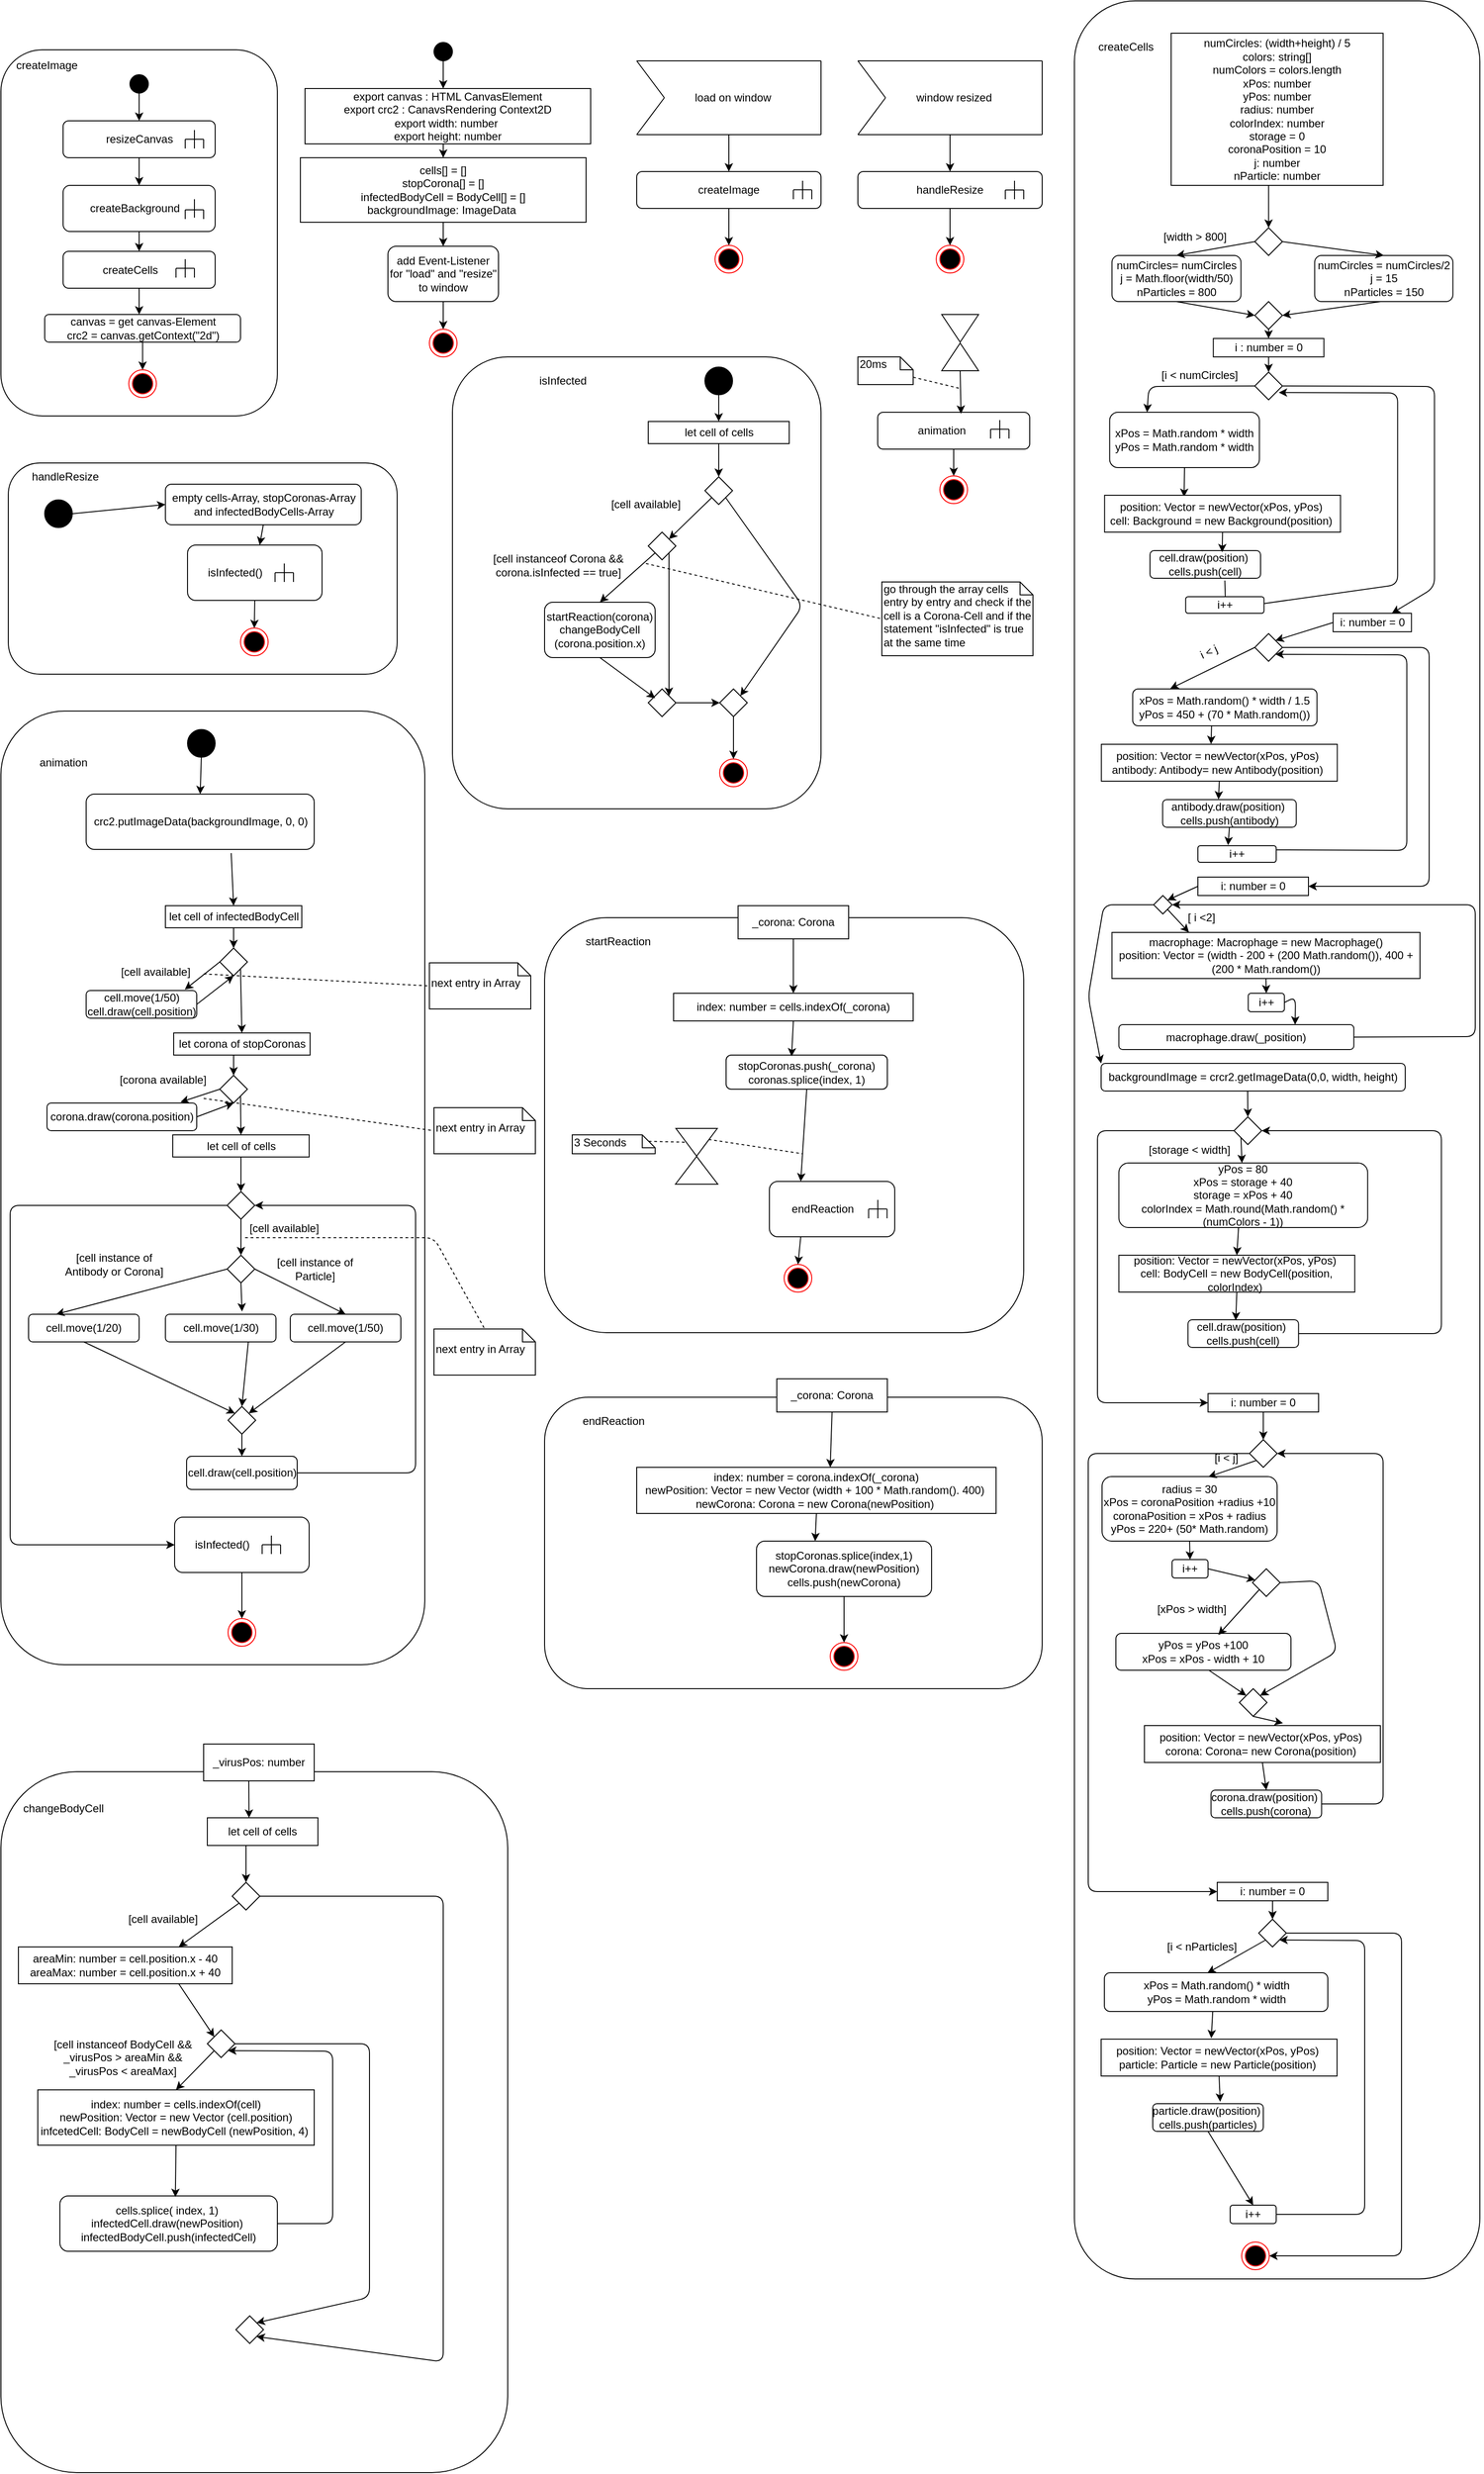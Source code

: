 <mxfile version="13.2.4" type="device"><diagram id="11fXh1YD_bYXf2BvhQf8" name="Page-1"><mxGraphModel dx="1024" dy="592" grid="1" gridSize="10" guides="1" tooltips="1" connect="1" arrows="1" fold="1" page="1" pageScale="1" pageWidth="827" pageHeight="1169" math="0" shadow="0"><root><mxCell id="0"/><mxCell id="1" parent="0"/><mxCell id="3R_XvkUEKFxZxTPQZI1o-1" value="" style="rounded=1;whiteSpace=wrap;html=1;fillColor=#FFFFFF;" parent="1" vertex="1"><mxGeometry x="1205" width="440" height="2470" as="geometry"/></mxCell><mxCell id="3R_XvkUEKFxZxTPQZI1o-2" value="createCells" style="text;html=1;strokeColor=none;fillColor=none;align=center;verticalAlign=middle;whiteSpace=wrap;rounded=0;" parent="1" vertex="1"><mxGeometry x="1241" y="40" width="40" height="20" as="geometry"/></mxCell><mxCell id="3R_XvkUEKFxZxTPQZI1o-3" value="numCircles: (width+height) / 5&lt;br&gt;colors: string[]&lt;br&gt;numColors = colors.length&lt;br&gt;xPos: number&lt;br&gt;yPos: number&lt;br&gt;radius: number&lt;br&gt;colorIndex: number&lt;br&gt;storage = 0&lt;br&gt;coronaPosition = 10&lt;br&gt;j: number&lt;br&gt;nParticle: number" style="rounded=0;whiteSpace=wrap;html=1;fillColor=#FFFFFF;" parent="1" vertex="1"><mxGeometry x="1310" y="35" width="230" height="165" as="geometry"/></mxCell><mxCell id="3R_XvkUEKFxZxTPQZI1o-4" value="" style="rhombus;whiteSpace=wrap;html=1;fillColor=#FFFFFF;" parent="1" vertex="1"><mxGeometry x="1400.75" y="246" width="30" height="30" as="geometry"/></mxCell><mxCell id="3R_XvkUEKFxZxTPQZI1o-5" value="numCircles= numCircles&lt;br&gt;j = Math.floor(width/50)&lt;br&gt;nParticles = 800" style="rounded=1;whiteSpace=wrap;html=1;fillColor=#FFFFFF;" parent="1" vertex="1"><mxGeometry x="1245.75" y="276" width="140" height="50" as="geometry"/></mxCell><mxCell id="3R_XvkUEKFxZxTPQZI1o-6" value="numCircles = numCircles/2&lt;br&gt;j = 15&lt;br&gt;nParticles = 150" style="rounded=1;whiteSpace=wrap;html=1;fillColor=#FFFFFF;" parent="1" vertex="1"><mxGeometry x="1465.75" y="276" width="150" height="50" as="geometry"/></mxCell><mxCell id="3R_XvkUEKFxZxTPQZI1o-7" value="" style="endArrow=classic;html=1;exitX=0;exitY=0.5;exitDx=0;exitDy=0;entryX=0.5;entryY=0;entryDx=0;entryDy=0;" parent="1" source="3R_XvkUEKFxZxTPQZI1o-4" target="3R_XvkUEKFxZxTPQZI1o-5" edge="1"><mxGeometry width="50" height="50" relative="1" as="geometry"><mxPoint x="1195.75" y="286" as="sourcePoint"/><mxPoint x="1245.75" y="236" as="targetPoint"/></mxGeometry></mxCell><mxCell id="3R_XvkUEKFxZxTPQZI1o-8" value="" style="endArrow=classic;html=1;exitX=1;exitY=0.5;exitDx=0;exitDy=0;entryX=0.5;entryY=0;entryDx=0;entryDy=0;" parent="1" source="3R_XvkUEKFxZxTPQZI1o-4" target="3R_XvkUEKFxZxTPQZI1o-6" edge="1"><mxGeometry width="50" height="50" relative="1" as="geometry"><mxPoint x="1425.75" y="316" as="sourcePoint"/><mxPoint x="1475.75" y="266" as="targetPoint"/></mxGeometry></mxCell><mxCell id="3R_XvkUEKFxZxTPQZI1o-9" value="[width &amp;gt; 800]" style="text;html=1;strokeColor=none;fillColor=none;align=center;verticalAlign=middle;whiteSpace=wrap;rounded=0;rotation=0;" parent="1" vertex="1"><mxGeometry x="1295.75" y="246" width="80" height="20" as="geometry"/></mxCell><mxCell id="3R_XvkUEKFxZxTPQZI1o-10" value="" style="endArrow=classic;html=1;entryX=0.5;entryY=0;entryDx=0;entryDy=0;" parent="1" target="3R_XvkUEKFxZxTPQZI1o-4" edge="1"><mxGeometry width="50" height="50" relative="1" as="geometry"><mxPoint x="1415.75" y="200.0" as="sourcePoint"/><mxPoint x="1455.75" y="196" as="targetPoint"/></mxGeometry></mxCell><mxCell id="3R_XvkUEKFxZxTPQZI1o-11" value="" style="rhombus;whiteSpace=wrap;html=1;fillColor=#FFFFFF;" parent="1" vertex="1"><mxGeometry x="1400.75" y="326" width="30" height="30" as="geometry"/></mxCell><mxCell id="3R_XvkUEKFxZxTPQZI1o-12" value="" style="endArrow=classic;html=1;exitX=0.5;exitY=1;exitDx=0;exitDy=0;entryX=0;entryY=0.5;entryDx=0;entryDy=0;" parent="1" source="3R_XvkUEKFxZxTPQZI1o-5" target="3R_XvkUEKFxZxTPQZI1o-11" edge="1"><mxGeometry width="50" height="50" relative="1" as="geometry"><mxPoint x="1295.75" y="416" as="sourcePoint"/><mxPoint x="1345.75" y="366" as="targetPoint"/></mxGeometry></mxCell><mxCell id="3R_XvkUEKFxZxTPQZI1o-13" value="" style="endArrow=classic;html=1;exitX=0.477;exitY=1.001;exitDx=0;exitDy=0;exitPerimeter=0;entryX=1;entryY=0.5;entryDx=0;entryDy=0;" parent="1" source="3R_XvkUEKFxZxTPQZI1o-6" target="3R_XvkUEKFxZxTPQZI1o-11" edge="1"><mxGeometry width="50" height="50" relative="1" as="geometry"><mxPoint x="1465.75" y="416" as="sourcePoint"/><mxPoint x="1515.75" y="366" as="targetPoint"/></mxGeometry></mxCell><mxCell id="3R_XvkUEKFxZxTPQZI1o-14" value="" style="rhombus;whiteSpace=wrap;html=1;fillColor=#FFFFFF;" parent="1" vertex="1"><mxGeometry x="1400.75" y="402.5" width="30" height="30" as="geometry"/></mxCell><mxCell id="3R_XvkUEKFxZxTPQZI1o-15" value="xPos = Math.random * width&lt;br&gt;yPos = Math.random * width&lt;br&gt;" style="rounded=1;whiteSpace=wrap;html=1;fillColor=#FFFFFF;" parent="1" vertex="1"><mxGeometry x="1243.25" y="446" width="162.5" height="60" as="geometry"/></mxCell><mxCell id="3R_XvkUEKFxZxTPQZI1o-16" value="" style="edgeStyle=orthogonalEdgeStyle;rounded=0;orthogonalLoop=1;jettySize=auto;html=1;" parent="1" target="3R_XvkUEKFxZxTPQZI1o-17" edge="1"><mxGeometry relative="1" as="geometry"><mxPoint x="1368.25" y="628.5" as="sourcePoint"/></mxGeometry></mxCell><mxCell id="3R_XvkUEKFxZxTPQZI1o-17" value="i++" style="rounded=1;whiteSpace=wrap;html=1;fillColor=#FFFFFF;" parent="1" vertex="1"><mxGeometry x="1325.75" y="646" width="85" height="18" as="geometry"/></mxCell><mxCell id="3R_XvkUEKFxZxTPQZI1o-18" value="" style="endArrow=classic;html=1;entryX=0.87;entryY=0.737;entryDx=0;entryDy=0;exitX=1.004;exitY=0.407;exitDx=0;exitDy=0;exitPerimeter=0;entryPerimeter=0;" parent="1" source="3R_XvkUEKFxZxTPQZI1o-17" target="3R_XvkUEKFxZxTPQZI1o-14" edge="1"><mxGeometry width="50" height="50" relative="1" as="geometry"><mxPoint x="1385.75" y="686" as="sourcePoint"/><mxPoint x="1563.25" y="683.5" as="targetPoint"/><Array as="points"><mxPoint x="1555.75" y="633"/><mxPoint x="1555.75" y="425"/></Array></mxGeometry></mxCell><mxCell id="3R_XvkUEKFxZxTPQZI1o-19" value="" style="endArrow=classic;html=1;exitX=0;exitY=0.5;exitDx=0;exitDy=0;entryX=0.25;entryY=0;entryDx=0;entryDy=0;" parent="1" source="3R_XvkUEKFxZxTPQZI1o-14" target="3R_XvkUEKFxZxTPQZI1o-15" edge="1"><mxGeometry width="50" height="50" relative="1" as="geometry"><mxPoint x="1295.75" y="606" as="sourcePoint"/><mxPoint x="1345.75" y="556" as="targetPoint"/><Array as="points"><mxPoint x="1285.75" y="418"/></Array></mxGeometry></mxCell><mxCell id="3R_XvkUEKFxZxTPQZI1o-20" value="" style="endArrow=classic;html=1;exitX=1;exitY=0.5;exitDx=0;exitDy=0;entryX=0.75;entryY=0;entryDx=0;entryDy=0;" parent="1" source="3R_XvkUEKFxZxTPQZI1o-14" target="3R_XvkUEKFxZxTPQZI1o-134" edge="1"><mxGeometry width="50" height="50" relative="1" as="geometry"><mxPoint x="1535.75" y="446" as="sourcePoint"/><mxPoint x="1485.75" y="676" as="targetPoint"/><Array as="points"><mxPoint x="1595.75" y="418"/><mxPoint x="1595.75" y="636"/></Array></mxGeometry></mxCell><mxCell id="3R_XvkUEKFxZxTPQZI1o-21" value="[i &amp;lt; numCircles]" style="text;html=1;strokeColor=none;fillColor=none;align=center;verticalAlign=middle;whiteSpace=wrap;rounded=0;rotation=0;" parent="1" vertex="1"><mxGeometry x="1295.75" y="396" width="90" height="20" as="geometry"/></mxCell><mxCell id="3R_XvkUEKFxZxTPQZI1o-22" value="i : number = 0" style="rounded=0;whiteSpace=wrap;html=1;fillColor=#FFFFFF;" parent="1" vertex="1"><mxGeometry x="1355.75" y="366" width="120" height="20" as="geometry"/></mxCell><mxCell id="3R_XvkUEKFxZxTPQZI1o-23" value="" style="endArrow=classic;html=1;exitX=0.5;exitY=1;exitDx=0;exitDy=0;entryX=0.5;entryY=0;entryDx=0;entryDy=0;" parent="1" source="3R_XvkUEKFxZxTPQZI1o-11" target="3R_XvkUEKFxZxTPQZI1o-22" edge="1"><mxGeometry width="50" height="50" relative="1" as="geometry"><mxPoint x="1305.75" y="396" as="sourcePoint"/><mxPoint x="1355.75" y="346" as="targetPoint"/></mxGeometry></mxCell><mxCell id="3R_XvkUEKFxZxTPQZI1o-24" value="" style="endArrow=classic;html=1;exitX=0.5;exitY=1;exitDx=0;exitDy=0;entryX=0.5;entryY=0;entryDx=0;entryDy=0;" parent="1" source="3R_XvkUEKFxZxTPQZI1o-22" target="3R_XvkUEKFxZxTPQZI1o-14" edge="1"><mxGeometry width="50" height="50" relative="1" as="geometry"><mxPoint x="1285.75" y="396" as="sourcePoint"/><mxPoint x="1335.75" y="346" as="targetPoint"/></mxGeometry></mxCell><mxCell id="3R_XvkUEKFxZxTPQZI1o-25" value="xPos = Math.random() * width / 1.5&lt;br&gt;yPos = 450 + (70 * Math.random())" style="rounded=1;whiteSpace=wrap;html=1;fillColor=#FFFFFF;" parent="1" vertex="1"><mxGeometry x="1268.25" y="746" width="200" height="40" as="geometry"/></mxCell><mxCell id="3R_XvkUEKFxZxTPQZI1o-26" value="" style="rhombus;whiteSpace=wrap;html=1;fillColor=#FFFFFF;" parent="1" vertex="1"><mxGeometry x="1400.75" y="686" width="30" height="30" as="geometry"/></mxCell><mxCell id="3R_XvkUEKFxZxTPQZI1o-27" value="" style="endArrow=classic;html=1;exitX=0;exitY=0.5;exitDx=0;exitDy=0;entryX=0.204;entryY=-0.008;entryDx=0;entryDy=0;entryPerimeter=0;" parent="1" source="3R_XvkUEKFxZxTPQZI1o-26" target="3R_XvkUEKFxZxTPQZI1o-25" edge="1"><mxGeometry width="50" height="50" relative="1" as="geometry"><mxPoint x="1315.75" y="906" as="sourcePoint"/><mxPoint x="1365.75" y="856" as="targetPoint"/></mxGeometry></mxCell><mxCell id="3R_XvkUEKFxZxTPQZI1o-28" value="i &amp;lt; j" style="text;html=1;strokeColor=none;fillColor=none;align=center;verticalAlign=middle;whiteSpace=wrap;rounded=0;rotation=-25;" parent="1" vertex="1"><mxGeometry x="1325.75" y="696" width="50" height="20" as="geometry"/></mxCell><mxCell id="3R_XvkUEKFxZxTPQZI1o-29" value="" style="endArrow=classic;html=1;entryX=0.465;entryY=-0.005;entryDx=0;entryDy=0;exitX=0.428;exitY=1.001;exitDx=0;exitDy=0;exitPerimeter=0;entryPerimeter=0;" parent="1" source="3R_XvkUEKFxZxTPQZI1o-25" target="3R_XvkUEKFxZxTPQZI1o-136" edge="1"><mxGeometry width="50" height="50" relative="1" as="geometry"><mxPoint x="1373.75" y="926" as="sourcePoint"/><mxPoint x="1365.75" y="786" as="targetPoint"/></mxGeometry></mxCell><mxCell id="3R_XvkUEKFxZxTPQZI1o-30" value="" style="endArrow=classic;html=1;entryX=1;entryY=1;entryDx=0;entryDy=0;exitX=1;exitY=0.25;exitDx=0;exitDy=0;" parent="1" source="3R_XvkUEKFxZxTPQZI1o-138" target="3R_XvkUEKFxZxTPQZI1o-26" edge="1"><mxGeometry width="50" height="50" relative="1" as="geometry"><mxPoint x="1415.75" y="961" as="sourcePoint"/><mxPoint x="1475.75" y="976" as="targetPoint"/><Array as="points"><mxPoint x="1565.75" y="921"/><mxPoint x="1565.75" y="709"/></Array></mxGeometry></mxCell><mxCell id="3R_XvkUEKFxZxTPQZI1o-31" value="" style="endArrow=classic;html=1;exitX=1;exitY=0.5;exitDx=0;exitDy=0;entryX=1;entryY=0.5;entryDx=0;entryDy=0;" parent="1" source="3R_XvkUEKFxZxTPQZI1o-26" target="3R_XvkUEKFxZxTPQZI1o-152" edge="1"><mxGeometry width="50" height="50" relative="1" as="geometry"><mxPoint x="1470" y="860" as="sourcePoint"/><mxPoint x="1455" y="1120" as="targetPoint"/><Array as="points"><mxPoint x="1590" y="701"/><mxPoint x="1590" y="960"/></Array></mxGeometry></mxCell><mxCell id="3R_XvkUEKFxZxTPQZI1o-32" value="yPos = 80&lt;br&gt;xPos = storage + 40&lt;br&gt;storage = xPos + 40&lt;br&gt;colorIndex = Math.round(Math.random() * (numColors - 1))" style="rounded=1;whiteSpace=wrap;html=1;fillColor=#FFFFFF;" parent="1" vertex="1"><mxGeometry x="1253.25" y="1260" width="270" height="70" as="geometry"/></mxCell><mxCell id="3R_XvkUEKFxZxTPQZI1o-33" value="" style="rhombus;whiteSpace=wrap;html=1;fillColor=#FFFFFF;" parent="1" vertex="1"><mxGeometry x="1378.25" y="1210" width="30" height="30" as="geometry"/></mxCell><mxCell id="3R_XvkUEKFxZxTPQZI1o-34" value="" style="endArrow=classic;html=1;exitX=0;exitY=1;exitDx=0;exitDy=0;" parent="1" source="3R_XvkUEKFxZxTPQZI1o-33" target="3R_XvkUEKFxZxTPQZI1o-32" edge="1"><mxGeometry width="50" height="50" relative="1" as="geometry"><mxPoint x="1343.25" y="1340" as="sourcePoint"/><mxPoint x="1393.25" y="1290" as="targetPoint"/></mxGeometry></mxCell><mxCell id="3R_XvkUEKFxZxTPQZI1o-35" value="" style="endArrow=classic;html=1;exitX=0.481;exitY=1.003;exitDx=0;exitDy=0;exitPerimeter=0;entryX=0.5;entryY=0;entryDx=0;entryDy=0;" parent="1" source="3R_XvkUEKFxZxTPQZI1o-32" target="3R_XvkUEKFxZxTPQZI1o-141" edge="1"><mxGeometry width="50" height="50" relative="1" as="geometry"><mxPoint x="1343.25" y="1340" as="sourcePoint"/><mxPoint x="1383.986" y="1350.6" as="targetPoint"/></mxGeometry></mxCell><mxCell id="3R_XvkUEKFxZxTPQZI1o-36" value="" style="endArrow=classic;html=1;exitX=1;exitY=0.5;exitDx=0;exitDy=0;entryX=1;entryY=0.5;entryDx=0;entryDy=0;" parent="1" source="3R_XvkUEKFxZxTPQZI1o-142" target="3R_XvkUEKFxZxTPQZI1o-33" edge="1"><mxGeometry width="50" height="50" relative="1" as="geometry"><mxPoint x="1413.25" y="1540" as="sourcePoint"/><mxPoint x="1443.25" y="1530" as="targetPoint"/><Array as="points"><mxPoint x="1603.25" y="1445"/><mxPoint x="1603.25" y="1225"/></Array></mxGeometry></mxCell><mxCell id="3R_XvkUEKFxZxTPQZI1o-37" value="" style="endArrow=classic;html=1;exitX=0;exitY=0.5;exitDx=0;exitDy=0;entryX=0;entryY=0.5;entryDx=0;entryDy=0;" parent="1" source="3R_XvkUEKFxZxTPQZI1o-33" target="3R_XvkUEKFxZxTPQZI1o-38" edge="1"><mxGeometry width="50" height="50" relative="1" as="geometry"><mxPoint x="1300" y="1590" as="sourcePoint"/><mxPoint x="1350" y="1540" as="targetPoint"/><Array as="points"><mxPoint x="1230" y="1225"/><mxPoint x="1230" y="1380"/><mxPoint x="1230" y="1520"/></Array></mxGeometry></mxCell><mxCell id="3R_XvkUEKFxZxTPQZI1o-38" value="i: number = 0" style="rounded=0;whiteSpace=wrap;html=1;fillColor=#FFFFFF;" parent="1" vertex="1"><mxGeometry x="1350" y="1510" width="120" height="20" as="geometry"/></mxCell><mxCell id="3R_XvkUEKFxZxTPQZI1o-39" value="radius = 30&lt;br&gt;xPos = coronaPosition +radius +10&lt;br&gt;coronaPosition = xPos + radius&lt;br&gt;yPos = 220+ (50* Math.random)" style="rounded=1;whiteSpace=wrap;html=1;fillColor=#FFFFFF;" parent="1" vertex="1"><mxGeometry x="1235" y="1600" width="190" height="70" as="geometry"/></mxCell><mxCell id="3R_XvkUEKFxZxTPQZI1o-40" value="[storage &amp;lt; width]" style="text;html=1;strokeColor=none;fillColor=none;align=center;verticalAlign=middle;whiteSpace=wrap;rounded=0;" parent="1" vertex="1"><mxGeometry x="1283.25" y="1240" width="94" height="11" as="geometry"/></mxCell><mxCell id="3R_XvkUEKFxZxTPQZI1o-41" value="" style="rhombus;whiteSpace=wrap;html=1;fillColor=#FFFFFF;" parent="1" vertex="1"><mxGeometry x="1395" y="1560" width="30" height="30" as="geometry"/></mxCell><mxCell id="3R_XvkUEKFxZxTPQZI1o-42" value="" style="endArrow=classic;html=1;entryX=0.5;entryY=0;entryDx=0;entryDy=0;" parent="1" source="3R_XvkUEKFxZxTPQZI1o-38" target="3R_XvkUEKFxZxTPQZI1o-41" edge="1"><mxGeometry width="50" height="50" relative="1" as="geometry"><mxPoint x="1340" y="1610" as="sourcePoint"/><mxPoint x="1390" y="1560" as="targetPoint"/></mxGeometry></mxCell><mxCell id="3R_XvkUEKFxZxTPQZI1o-43" value="" style="endArrow=classic;html=1;exitX=0;exitY=1;exitDx=0;exitDy=0;entryX=0.607;entryY=0.005;entryDx=0;entryDy=0;entryPerimeter=0;" parent="1" source="3R_XvkUEKFxZxTPQZI1o-41" target="3R_XvkUEKFxZxTPQZI1o-39" edge="1"><mxGeometry width="50" height="50" relative="1" as="geometry"><mxPoint x="1340" y="1640" as="sourcePoint"/><mxPoint x="1390" y="1590" as="targetPoint"/></mxGeometry></mxCell><mxCell id="3R_XvkUEKFxZxTPQZI1o-44" value="[i &amp;lt; j]" style="text;html=1;strokeColor=none;fillColor=none;align=center;verticalAlign=middle;whiteSpace=wrap;rounded=0;" parent="1" vertex="1"><mxGeometry x="1350" y="1570" width="40" height="20" as="geometry"/></mxCell><mxCell id="3R_XvkUEKFxZxTPQZI1o-45" value="" style="endArrow=classic;html=1;exitX=0.5;exitY=1;exitDx=0;exitDy=0;entryX=0.5;entryY=0;entryDx=0;entryDy=0;" parent="1" source="3R_XvkUEKFxZxTPQZI1o-39" edge="1"><mxGeometry width="50" height="50" relative="1" as="geometry"><mxPoint x="1460" y="1730" as="sourcePoint"/><mxPoint x="1330.5" y="1690" as="targetPoint"/></mxGeometry></mxCell><mxCell id="3R_XvkUEKFxZxTPQZI1o-46" value="" style="endArrow=classic;html=1;exitX=1;exitY=0.5;exitDx=0;exitDy=0;entryX=1;entryY=0;entryDx=0;entryDy=0;" parent="1" source="3R_XvkUEKFxZxTPQZI1o-47" target="3R_XvkUEKFxZxTPQZI1o-144" edge="1"><mxGeometry width="50" height="50" relative="1" as="geometry"><mxPoint x="1420" y="1740" as="sourcePoint"/><mxPoint x="1470" y="1690" as="targetPoint"/><Array as="points"><mxPoint x="1470" y="1713"/><mxPoint x="1490" y="1790"/></Array></mxGeometry></mxCell><mxCell id="3R_XvkUEKFxZxTPQZI1o-47" value="" style="rhombus;whiteSpace=wrap;html=1;fillColor=#FFFFFF;" parent="1" vertex="1"><mxGeometry x="1398.25" y="1700" width="30" height="30" as="geometry"/></mxCell><mxCell id="3R_XvkUEKFxZxTPQZI1o-48" value="yPos = yPos +100&lt;br&gt;xPos = xPos - width + 10" style="rounded=1;whiteSpace=wrap;html=1;fillColor=#FFFFFF;" parent="1" vertex="1"><mxGeometry x="1250" y="1770" width="190" height="40" as="geometry"/></mxCell><mxCell id="3R_XvkUEKFxZxTPQZI1o-49" value="" style="endArrow=classic;html=1;exitX=0;exitY=1;exitDx=0;exitDy=0;entryX=0.585;entryY=0.043;entryDx=0;entryDy=0;entryPerimeter=0;" parent="1" source="3R_XvkUEKFxZxTPQZI1o-47" target="3R_XvkUEKFxZxTPQZI1o-48" edge="1"><mxGeometry width="50" height="50" relative="1" as="geometry"><mxPoint x="1320" y="1810" as="sourcePoint"/><mxPoint x="1370" y="1760" as="targetPoint"/></mxGeometry></mxCell><mxCell id="3R_XvkUEKFxZxTPQZI1o-50" value="" style="endArrow=classic;html=1;exitX=0.534;exitY=1.009;exitDx=0;exitDy=0;exitPerimeter=0;entryX=0;entryY=0;entryDx=0;entryDy=0;" parent="1" source="3R_XvkUEKFxZxTPQZI1o-48" target="3R_XvkUEKFxZxTPQZI1o-144" edge="1"><mxGeometry width="50" height="50" relative="1" as="geometry"><mxPoint x="1450" y="1910" as="sourcePoint"/><mxPoint x="1329" y="1872" as="targetPoint"/></mxGeometry></mxCell><mxCell id="3R_XvkUEKFxZxTPQZI1o-51" value="" style="endArrow=classic;html=1;exitX=1;exitY=0.5;exitDx=0;exitDy=0;entryX=1;entryY=0.5;entryDx=0;entryDy=0;" parent="1" source="3R_XvkUEKFxZxTPQZI1o-146" target="3R_XvkUEKFxZxTPQZI1o-41" edge="1"><mxGeometry width="50" height="50" relative="1" as="geometry"><mxPoint x="1395" y="1890" as="sourcePoint"/><mxPoint x="1520" y="1850" as="targetPoint"/><Array as="points"><mxPoint x="1540" y="1955"/><mxPoint x="1540" y="1575"/></Array></mxGeometry></mxCell><mxCell id="3R_XvkUEKFxZxTPQZI1o-52" value="[xPos &amp;gt; width]" style="text;html=1;strokeColor=none;fillColor=none;align=center;verticalAlign=middle;whiteSpace=wrap;rounded=0;" parent="1" vertex="1"><mxGeometry x="1285" y="1733.5" width="95" height="20" as="geometry"/></mxCell><mxCell id="3R_XvkUEKFxZxTPQZI1o-53" value="" style="endArrow=classic;html=1;exitX=0;exitY=0.5;exitDx=0;exitDy=0;entryX=0;entryY=0.5;entryDx=0;entryDy=0;" parent="1" source="3R_XvkUEKFxZxTPQZI1o-41" target="3R_XvkUEKFxZxTPQZI1o-55" edge="1"><mxGeometry width="50" height="50" relative="1" as="geometry"><mxPoint x="1300" y="1590" as="sourcePoint"/><mxPoint x="1310" y="1940" as="targetPoint"/><Array as="points"><mxPoint x="1220" y="1575"/><mxPoint x="1220" y="2050"/></Array></mxGeometry></mxCell><mxCell id="3R_XvkUEKFxZxTPQZI1o-54" value="" style="rhombus;whiteSpace=wrap;html=1;fillColor=#FFFFFF;" parent="1" vertex="1"><mxGeometry x="1405" y="2080" width="30" height="30" as="geometry"/></mxCell><mxCell id="3R_XvkUEKFxZxTPQZI1o-55" value="i: number = 0" style="rounded=0;whiteSpace=wrap;html=1;fillColor=#FFFFFF;" parent="1" vertex="1"><mxGeometry x="1360" y="2040" width="120" height="20" as="geometry"/></mxCell><mxCell id="3R_XvkUEKFxZxTPQZI1o-56" value="" style="endArrow=classic;html=1;exitX=0.5;exitY=1;exitDx=0;exitDy=0;entryX=0.5;entryY=0;entryDx=0;entryDy=0;" parent="1" source="3R_XvkUEKFxZxTPQZI1o-55" target="3R_XvkUEKFxZxTPQZI1o-54" edge="1"><mxGeometry width="50" height="50" relative="1" as="geometry"><mxPoint x="1280" y="2120" as="sourcePoint"/><mxPoint x="1330" y="2070" as="targetPoint"/></mxGeometry></mxCell><mxCell id="3R_XvkUEKFxZxTPQZI1o-57" value="xPos = Math.random() * width&lt;br&gt;yPos = Math.random * width" style="rounded=1;whiteSpace=wrap;html=1;fillColor=#FFFFFF;" parent="1" vertex="1"><mxGeometry x="1237.5" y="2138" width="242.5" height="42" as="geometry"/></mxCell><mxCell id="3R_XvkUEKFxZxTPQZI1o-58" value="" style="endArrow=classic;html=1;exitX=0;exitY=1;exitDx=0;exitDy=0;entryX=0.461;entryY=0.008;entryDx=0;entryDy=0;entryPerimeter=0;" parent="1" source="3R_XvkUEKFxZxTPQZI1o-54" target="3R_XvkUEKFxZxTPQZI1o-57" edge="1"><mxGeometry width="50" height="50" relative="1" as="geometry"><mxPoint x="1340" y="2190" as="sourcePoint"/><mxPoint x="1390" y="2140" as="targetPoint"/></mxGeometry></mxCell><mxCell id="3R_XvkUEKFxZxTPQZI1o-59" value="[i &amp;lt; nParticles]" style="text;html=1;strokeColor=none;fillColor=none;align=center;verticalAlign=middle;whiteSpace=wrap;rounded=0;" parent="1" vertex="1"><mxGeometry x="1300" y="2100" width="86.5" height="20" as="geometry"/></mxCell><mxCell id="3R_XvkUEKFxZxTPQZI1o-60" value="i++" style="rounded=1;whiteSpace=wrap;html=1;fillColor=#FFFFFF;" parent="1" vertex="1"><mxGeometry x="1311" y="1690" width="39" height="20" as="geometry"/></mxCell><mxCell id="3R_XvkUEKFxZxTPQZI1o-61" value="" style="endArrow=classic;html=1;exitX=1;exitY=0.5;exitDx=0;exitDy=0;" parent="1" source="3R_XvkUEKFxZxTPQZI1o-60" target="3R_XvkUEKFxZxTPQZI1o-47" edge="1"><mxGeometry width="50" height="50" relative="1" as="geometry"><mxPoint x="1360" y="1790" as="sourcePoint"/><mxPoint x="1410" y="1740" as="targetPoint"/></mxGeometry></mxCell><mxCell id="3R_XvkUEKFxZxTPQZI1o-62" value="i++" style="rounded=1;whiteSpace=wrap;html=1;fillColor=#FFFFFF;" parent="1" vertex="1"><mxGeometry x="1374" y="2390" width="50" height="20" as="geometry"/></mxCell><mxCell id="3R_XvkUEKFxZxTPQZI1o-63" value="" style="endArrow=classic;html=1;exitX=0.485;exitY=1.004;exitDx=0;exitDy=0;exitPerimeter=0;entryX=0.467;entryY=-0.025;entryDx=0;entryDy=0;entryPerimeter=0;" parent="1" source="3R_XvkUEKFxZxTPQZI1o-57" target="3R_XvkUEKFxZxTPQZI1o-149" edge="1"><mxGeometry width="50" height="50" relative="1" as="geometry"><mxPoint x="1230" y="2390" as="sourcePoint"/><mxPoint x="1280" y="2340" as="targetPoint"/></mxGeometry></mxCell><mxCell id="3R_XvkUEKFxZxTPQZI1o-64" value="" style="endArrow=classic;html=1;exitX=0.5;exitY=1;exitDx=0;exitDy=0;entryX=0.5;entryY=0;entryDx=0;entryDy=0;" parent="1" source="3R_XvkUEKFxZxTPQZI1o-150" target="3R_XvkUEKFxZxTPQZI1o-62" edge="1"><mxGeometry width="50" height="50" relative="1" as="geometry"><mxPoint x="1355" y="2380" as="sourcePoint"/><mxPoint x="1360" y="2390" as="targetPoint"/></mxGeometry></mxCell><mxCell id="3R_XvkUEKFxZxTPQZI1o-65" value="" style="endArrow=classic;html=1;exitX=1;exitY=0.5;exitDx=0;exitDy=0;entryX=1;entryY=1;entryDx=0;entryDy=0;" parent="1" source="3R_XvkUEKFxZxTPQZI1o-62" target="3R_XvkUEKFxZxTPQZI1o-54" edge="1"><mxGeometry width="50" height="50" relative="1" as="geometry"><mxPoint x="1420" y="2420" as="sourcePoint"/><mxPoint x="1470" y="2370" as="targetPoint"/><Array as="points"><mxPoint x="1520" y="2400"/><mxPoint x="1520" y="2103"/></Array></mxGeometry></mxCell><mxCell id="3R_XvkUEKFxZxTPQZI1o-66" value="" style="endArrow=classic;html=1;exitX=1;exitY=0.5;exitDx=0;exitDy=0;entryX=1;entryY=0.5;entryDx=0;entryDy=0;" parent="1" source="3R_XvkUEKFxZxTPQZI1o-54" target="3R_XvkUEKFxZxTPQZI1o-67" edge="1"><mxGeometry width="50" height="50" relative="1" as="geometry"><mxPoint x="1430" y="2130" as="sourcePoint"/><mxPoint x="1480" y="2080" as="targetPoint"/><Array as="points"><mxPoint x="1560" y="2095"/><mxPoint x="1560" y="2445"/></Array></mxGeometry></mxCell><mxCell id="3R_XvkUEKFxZxTPQZI1o-67" value="" style="ellipse;html=1;shape=endState;fillColor=#000000;strokeColor=#ff0000;" parent="1" vertex="1"><mxGeometry x="1386.5" y="2430" width="30" height="30" as="geometry"/></mxCell><mxCell id="3R_XvkUEKFxZxTPQZI1o-68" value="" style="rounded=1;whiteSpace=wrap;html=1;fillColor=#FFFFFF;" parent="1" vertex="1"><mxGeometry x="40" y="53" width="300" height="397" as="geometry"/></mxCell><mxCell id="3R_XvkUEKFxZxTPQZI1o-69" value="createImage" style="text;html=1;strokeColor=none;fillColor=none;align=center;verticalAlign=middle;whiteSpace=wrap;rounded=0;" parent="1" vertex="1"><mxGeometry x="70" y="60" width="40" height="20" as="geometry"/></mxCell><mxCell id="3R_XvkUEKFxZxTPQZI1o-70" value="" style="ellipse;whiteSpace=wrap;html=1;aspect=fixed;fillColor=#000000;" parent="1" vertex="1"><mxGeometry x="180" y="80" width="20" height="20" as="geometry"/></mxCell><mxCell id="3R_XvkUEKFxZxTPQZI1o-71" value="resizeCanvas&lt;span style=&quot;font-family: monospace ; font-size: 0px&quot;&gt;%3CmxGraphModel%3E%3Croot%3E%3CmxCell%20id%3D%220%22%2F%3E%3CmxCell%20id%3D%221%22%20parent%3D%220%22%2F%3E%3CmxCell%20id%3D%222%22%20value%3D%22%22%20style%3D%22endArrow%3Dnone%3Bhtml%3D1%3B%22%20edge%3D%221%22%20parent%3D%221%22%3E%3CmxGeometry%20width%3D%2250%22%20height%3D%2250%22%20relative%3D%221%22%20as%3D%22geometry%22%3E%3CmxPoint%20x%3D%22720%22%20y%3D%22270%22%20as%3D%22sourcePoint%22%2F%3E%3CmxPoint%20x%3D%22740%22%20y%3D%22270%22%20as%3D%22targetPoint%22%2F%3E%3C%2FmxGeometry%3E%3C%2FmxCell%3E%3CmxCell%20id%3D%223%22%20value%3D%22%22%20style%3D%22endArrow%3Dnone%3Bhtml%3D1%3B%22%20edge%3D%221%22%20parent%3D%221%22%3E%3CmxGeometry%20width%3D%2250%22%20height%3D%2250%22%20relative%3D%221%22%20as%3D%22geometry%22%3E%3CmxPoint%20x%3D%22730%22%20y%3D%22280%22%20as%3D%22sourcePoint%22%2F%3E%3CmxPoint%20x%3D%22730%22%20y%3D%22260%22%20as%3D%22targetPoint%22%2F%3E%3C%2FmxGeometry%3E%3C%2FmxCell%3E%3CmxCell%20id%3D%224%22%20value%3D%22%22%20style%3D%22endArrow%3Dnone%3Bhtml%3D1%3B%22%20edge%3D%221%22%20parent%3D%221%22%3E%3CmxGeometry%20width%3D%2250%22%20height%3D%2250%22%20relative%3D%221%22%20as%3D%22geometry%22%3E%3CmxPoint%20x%3D%22720%22%20y%3D%22280%22%20as%3D%22sourcePoint%22%2F%3E%3CmxPoint%20x%3D%22720%22%20y%3D%22270%22%20as%3D%22targetPoint%22%2F%3E%3C%2FmxGeometry%3E%3C%2FmxCell%3E%3CmxCell%20id%3D%225%22%20value%3D%22%22%20style%3D%22endArrow%3Dnone%3Bhtml%3D1%3B%22%20edge%3D%221%22%20parent%3D%221%22%3E%3CmxGeometry%20width%3D%2250%22%20height%3D%2250%22%20relative%3D%221%22%20as%3D%22geometry%22%3E%3CmxPoint%20x%3D%22740%22%20y%3D%22280%22%20as%3D%22sourcePoint%22%2F%3E%3CmxPoint%20x%3D%22740%22%20y%3D%22270%22%20as%3D%22targetPoint%22%2F%3E%3C%2FmxGeometry%3E%3C%2FmxCell%3E%3C%2Froot%3E%3C%2FmxGraphModel%3E&lt;/span&gt;" style="rounded=1;whiteSpace=wrap;html=1;fillColor=#FFFFFF;" parent="1" vertex="1"><mxGeometry x="107.5" y="130" width="165" height="40" as="geometry"/></mxCell><mxCell id="3R_XvkUEKFxZxTPQZI1o-72" value="createBackground&amp;nbsp; &amp;nbsp;" style="rounded=1;whiteSpace=wrap;html=1;fillColor=#FFFFFF;" parent="1" vertex="1"><mxGeometry x="107.5" y="200" width="165" height="50" as="geometry"/></mxCell><mxCell id="3R_XvkUEKFxZxTPQZI1o-73" value="createCells&amp;nbsp; &amp;nbsp; &amp;nbsp;&amp;nbsp;" style="rounded=1;whiteSpace=wrap;html=1;fillColor=#FFFFFF;" parent="1" vertex="1"><mxGeometry x="107.5" y="271.5" width="165" height="40" as="geometry"/></mxCell><mxCell id="3R_XvkUEKFxZxTPQZI1o-74" value="" style="ellipse;html=1;shape=endState;fillColor=#000000;strokeColor=#ff0000;" parent="1" vertex="1"><mxGeometry x="178.75" y="400" width="30" height="30" as="geometry"/></mxCell><mxCell id="3R_XvkUEKFxZxTPQZI1o-75" value="" style="endArrow=classic;html=1;exitX=0.5;exitY=1;exitDx=0;exitDy=0;entryX=0.5;entryY=0;entryDx=0;entryDy=0;" parent="1" source="3R_XvkUEKFxZxTPQZI1o-71" target="3R_XvkUEKFxZxTPQZI1o-72" edge="1"><mxGeometry width="50" height="50" relative="1" as="geometry"><mxPoint x="140" y="270" as="sourcePoint"/><mxPoint x="190" y="220" as="targetPoint"/></mxGeometry></mxCell><mxCell id="3R_XvkUEKFxZxTPQZI1o-76" value="" style="endArrow=classic;html=1;exitX=0.5;exitY=1;exitDx=0;exitDy=0;" parent="1" source="3R_XvkUEKFxZxTPQZI1o-70" edge="1"><mxGeometry width="50" height="50" relative="1" as="geometry"><mxPoint x="140" y="270" as="sourcePoint"/><mxPoint x="190" y="130" as="targetPoint"/></mxGeometry></mxCell><mxCell id="3R_XvkUEKFxZxTPQZI1o-77" value="" style="endArrow=classic;html=1;exitX=0.5;exitY=1;exitDx=0;exitDy=0;entryX=0.5;entryY=0;entryDx=0;entryDy=0;" parent="1" source="3R_XvkUEKFxZxTPQZI1o-72" target="3R_XvkUEKFxZxTPQZI1o-73" edge="1"><mxGeometry width="50" height="50" relative="1" as="geometry"><mxPoint x="140" y="270" as="sourcePoint"/><mxPoint x="190" y="220" as="targetPoint"/></mxGeometry></mxCell><mxCell id="3R_XvkUEKFxZxTPQZI1o-78" value="" style="endArrow=classic;html=1;exitX=0.5;exitY=1;exitDx=0;exitDy=0;" parent="1" source="3R_XvkUEKFxZxTPQZI1o-73" edge="1"><mxGeometry width="50" height="50" relative="1" as="geometry"><mxPoint x="140" y="270" as="sourcePoint"/><mxPoint x="190" y="340" as="targetPoint"/></mxGeometry></mxCell><mxCell id="3R_XvkUEKFxZxTPQZI1o-79" value="" style="endArrow=none;html=1;" parent="1" edge="1"><mxGeometry width="50" height="50" relative="1" as="geometry"><mxPoint x="240" y="149.94" as="sourcePoint"/><mxPoint x="260" y="149.94" as="targetPoint"/></mxGeometry></mxCell><mxCell id="3R_XvkUEKFxZxTPQZI1o-80" value="" style="endArrow=none;html=1;" parent="1" edge="1"><mxGeometry width="50" height="50" relative="1" as="geometry"><mxPoint x="250" y="160" as="sourcePoint"/><mxPoint x="250" y="140" as="targetPoint"/></mxGeometry></mxCell><mxCell id="3R_XvkUEKFxZxTPQZI1o-81" value="" style="endArrow=none;html=1;exitX=0.924;exitY=0.75;exitDx=0;exitDy=0;exitPerimeter=0;" parent="1" source="3R_XvkUEKFxZxTPQZI1o-71" edge="1"><mxGeometry width="50" height="50" relative="1" as="geometry"><mxPoint x="200" y="180" as="sourcePoint"/><mxPoint x="260" y="150" as="targetPoint"/></mxGeometry></mxCell><mxCell id="3R_XvkUEKFxZxTPQZI1o-82" value="" style="endArrow=none;html=1;exitX=0.803;exitY=0.75;exitDx=0;exitDy=0;exitPerimeter=0;" parent="1" source="3R_XvkUEKFxZxTPQZI1o-71" edge="1"><mxGeometry width="50" height="50" relative="1" as="geometry"><mxPoint x="200" y="180" as="sourcePoint"/><mxPoint x="240" y="150" as="targetPoint"/></mxGeometry></mxCell><mxCell id="3R_XvkUEKFxZxTPQZI1o-83" value="" style="endArrow=none;html=1;" parent="1" edge="1"><mxGeometry width="50" height="50" relative="1" as="geometry"><mxPoint x="250" y="235" as="sourcePoint"/><mxPoint x="250" y="215" as="targetPoint"/></mxGeometry></mxCell><mxCell id="3R_XvkUEKFxZxTPQZI1o-84" value="" style="endArrow=none;html=1;" parent="1" edge="1"><mxGeometry width="50" height="50" relative="1" as="geometry"><mxPoint x="240" y="226.5" as="sourcePoint"/><mxPoint x="260" y="226.5" as="targetPoint"/></mxGeometry></mxCell><mxCell id="3R_XvkUEKFxZxTPQZI1o-85" value="" style="endArrow=none;html=1;" parent="1" edge="1"><mxGeometry width="50" height="50" relative="1" as="geometry"><mxPoint x="260" y="236.5" as="sourcePoint"/><mxPoint x="260" y="226.5" as="targetPoint"/></mxGeometry></mxCell><mxCell id="3R_XvkUEKFxZxTPQZI1o-86" value="" style="endArrow=none;html=1;" parent="1" edge="1"><mxGeometry width="50" height="50" relative="1" as="geometry"><mxPoint x="240" y="236.5" as="sourcePoint"/><mxPoint x="240" y="226.5" as="targetPoint"/></mxGeometry></mxCell><mxCell id="3R_XvkUEKFxZxTPQZI1o-87" value="" style="endArrow=none;html=1;" parent="1" edge="1"><mxGeometry width="50" height="50" relative="1" as="geometry"><mxPoint x="240" y="300" as="sourcePoint"/><mxPoint x="240" y="280" as="targetPoint"/></mxGeometry></mxCell><mxCell id="3R_XvkUEKFxZxTPQZI1o-88" value="" style="endArrow=none;html=1;" parent="1" edge="1"><mxGeometry width="50" height="50" relative="1" as="geometry"><mxPoint x="230" y="289.92" as="sourcePoint"/><mxPoint x="250" y="289.92" as="targetPoint"/></mxGeometry></mxCell><mxCell id="3R_XvkUEKFxZxTPQZI1o-89" value="" style="endArrow=none;html=1;" parent="1" edge="1"><mxGeometry width="50" height="50" relative="1" as="geometry"><mxPoint x="230" y="300" as="sourcePoint"/><mxPoint x="230" y="290" as="targetPoint"/></mxGeometry></mxCell><mxCell id="3R_XvkUEKFxZxTPQZI1o-90" value="" style="endArrow=none;html=1;" parent="1" edge="1"><mxGeometry width="50" height="50" relative="1" as="geometry"><mxPoint x="250" y="300" as="sourcePoint"/><mxPoint x="250" y="290" as="targetPoint"/></mxGeometry></mxCell><mxCell id="3R_XvkUEKFxZxTPQZI1o-91" value="" style="ellipse;whiteSpace=wrap;html=1;aspect=fixed;fillColor=#000000;" parent="1" vertex="1"><mxGeometry x="510" y="45" width="20" height="20" as="geometry"/></mxCell><mxCell id="3R_XvkUEKFxZxTPQZI1o-92" value="export canvas : HTML CanvasElement&lt;br&gt;export crc2 : CanavsRendering Context2D&lt;br&gt;export width: number&amp;nbsp;&lt;br&gt;export height: number" style="rounded=0;whiteSpace=wrap;html=1;" parent="1" vertex="1"><mxGeometry x="370" y="95" width="310" height="60" as="geometry"/></mxCell><mxCell id="3R_XvkUEKFxZxTPQZI1o-93" value="add Event-Listener for &quot;load&quot; and &quot;resize&quot; to window" style="rounded=1;whiteSpace=wrap;html=1;" parent="1" vertex="1"><mxGeometry x="460" y="266" width="120" height="60" as="geometry"/></mxCell><mxCell id="3R_XvkUEKFxZxTPQZI1o-94" value="" style="ellipse;html=1;shape=endState;fillColor=#000000;strokeColor=#ff0000;" parent="1" vertex="1"><mxGeometry x="505" y="356" width="30" height="30" as="geometry"/></mxCell><mxCell id="3R_XvkUEKFxZxTPQZI1o-95" value="" style="endArrow=classic;html=1;exitX=0.5;exitY=1;exitDx=0;exitDy=0;" parent="1" source="3R_XvkUEKFxZxTPQZI1o-91" edge="1"><mxGeometry width="50" height="50" relative="1" as="geometry"><mxPoint x="530" y="245" as="sourcePoint"/><mxPoint x="520" y="95" as="targetPoint"/></mxGeometry></mxCell><mxCell id="3R_XvkUEKFxZxTPQZI1o-96" value="" style="endArrow=classic;html=1;exitX=0.484;exitY=1.002;exitDx=0;exitDy=0;exitPerimeter=0;entryX=0.5;entryY=0;entryDx=0;entryDy=0;" parent="1" source="3R_XvkUEKFxZxTPQZI1o-92" target="3R_XvkUEKFxZxTPQZI1o-126" edge="1"><mxGeometry width="50" height="50" relative="1" as="geometry"><mxPoint x="521" y="155" as="sourcePoint"/><mxPoint x="580" y="195" as="targetPoint"/></mxGeometry></mxCell><mxCell id="3R_XvkUEKFxZxTPQZI1o-97" value="" style="endArrow=classic;html=1;exitX=0.5;exitY=1;exitDx=0;exitDy=0;entryX=0.5;entryY=0;entryDx=0;entryDy=0;" parent="1" source="3R_XvkUEKFxZxTPQZI1o-93" target="3R_XvkUEKFxZxTPQZI1o-94" edge="1"><mxGeometry width="50" height="50" relative="1" as="geometry"><mxPoint x="520" y="215" as="sourcePoint"/><mxPoint x="570" y="165" as="targetPoint"/></mxGeometry></mxCell><mxCell id="3R_XvkUEKFxZxTPQZI1o-98" value="" style="endArrow=none;html=1;" parent="1" edge="1"><mxGeometry width="50" height="50" relative="1" as="geometry"><mxPoint x="730" y="145" as="sourcePoint"/><mxPoint x="930" y="145" as="targetPoint"/></mxGeometry></mxCell><mxCell id="3R_XvkUEKFxZxTPQZI1o-99" value="" style="endArrow=none;html=1;" parent="1" edge="1"><mxGeometry width="50" height="50" relative="1" as="geometry"><mxPoint x="730" y="145" as="sourcePoint"/><mxPoint x="760" y="105" as="targetPoint"/></mxGeometry></mxCell><mxCell id="3R_XvkUEKFxZxTPQZI1o-100" value="" style="endArrow=none;html=1;" parent="1" edge="1"><mxGeometry width="50" height="50" relative="1" as="geometry"><mxPoint x="730" y="65" as="sourcePoint"/><mxPoint x="760" y="105" as="targetPoint"/></mxGeometry></mxCell><mxCell id="3R_XvkUEKFxZxTPQZI1o-101" value="" style="endArrow=none;html=1;" parent="1" edge="1"><mxGeometry width="50" height="50" relative="1" as="geometry"><mxPoint x="930" y="145" as="sourcePoint"/><mxPoint x="930" y="65" as="targetPoint"/></mxGeometry></mxCell><mxCell id="3R_XvkUEKFxZxTPQZI1o-102" value="" style="endArrow=none;html=1;" parent="1" edge="1"><mxGeometry width="50" height="50" relative="1" as="geometry"><mxPoint x="730" y="65" as="sourcePoint"/><mxPoint x="930" y="65" as="targetPoint"/></mxGeometry></mxCell><mxCell id="3R_XvkUEKFxZxTPQZI1o-103" value="load on window" style="text;html=1;align=center;verticalAlign=middle;resizable=0;points=[];autosize=1;" parent="1" vertex="1"><mxGeometry x="784" y="95" width="100" height="20" as="geometry"/></mxCell><mxCell id="3R_XvkUEKFxZxTPQZI1o-104" value="" style="endArrow=classic;html=1;entryX=0.5;entryY=0;entryDx=0;entryDy=0;" parent="1" target="3R_XvkUEKFxZxTPQZI1o-105" edge="1"><mxGeometry width="50" height="50" relative="1" as="geometry"><mxPoint x="830" y="145" as="sourcePoint"/><mxPoint x="840" y="185" as="targetPoint"/></mxGeometry></mxCell><mxCell id="3R_XvkUEKFxZxTPQZI1o-105" value="createImage" style="rounded=1;whiteSpace=wrap;html=1;fillColor=#FFFFFF;" parent="1" vertex="1"><mxGeometry x="730" y="185" width="200" height="40" as="geometry"/></mxCell><mxCell id="3R_XvkUEKFxZxTPQZI1o-106" value="" style="endArrow=classic;html=1;exitX=0.5;exitY=1;exitDx=0;exitDy=0;entryX=0.5;entryY=0;entryDx=0;entryDy=0;" parent="1" source="3R_XvkUEKFxZxTPQZI1o-105" target="3R_XvkUEKFxZxTPQZI1o-107" edge="1"><mxGeometry width="50" height="50" relative="1" as="geometry"><mxPoint x="810" y="245" as="sourcePoint"/><mxPoint x="839" y="265" as="targetPoint"/></mxGeometry></mxCell><mxCell id="3R_XvkUEKFxZxTPQZI1o-107" value="" style="ellipse;html=1;shape=endState;fillColor=#000000;strokeColor=#ff0000;" parent="1" vertex="1"><mxGeometry x="815" y="265" width="30" height="30" as="geometry"/></mxCell><mxCell id="3R_XvkUEKFxZxTPQZI1o-108" value="" style="endArrow=none;html=1;" parent="1" edge="1"><mxGeometry width="50" height="50" relative="1" as="geometry"><mxPoint x="970" y="145" as="sourcePoint"/><mxPoint x="1170" y="145" as="targetPoint"/></mxGeometry></mxCell><mxCell id="3R_XvkUEKFxZxTPQZI1o-109" value="" style="endArrow=none;html=1;" parent="1" edge="1"><mxGeometry width="50" height="50" relative="1" as="geometry"><mxPoint x="970" y="145" as="sourcePoint"/><mxPoint x="1000" y="105" as="targetPoint"/></mxGeometry></mxCell><mxCell id="3R_XvkUEKFxZxTPQZI1o-110" value="" style="endArrow=none;html=1;" parent="1" edge="1"><mxGeometry width="50" height="50" relative="1" as="geometry"><mxPoint x="970" y="65" as="sourcePoint"/><mxPoint x="1000" y="105" as="targetPoint"/></mxGeometry></mxCell><mxCell id="3R_XvkUEKFxZxTPQZI1o-111" value="" style="endArrow=none;html=1;" parent="1" edge="1"><mxGeometry width="50" height="50" relative="1" as="geometry"><mxPoint x="1170" y="145" as="sourcePoint"/><mxPoint x="1170" y="65" as="targetPoint"/></mxGeometry></mxCell><mxCell id="3R_XvkUEKFxZxTPQZI1o-112" value="" style="endArrow=none;html=1;" parent="1" edge="1"><mxGeometry width="50" height="50" relative="1" as="geometry"><mxPoint x="970" y="65" as="sourcePoint"/><mxPoint x="1170" y="65" as="targetPoint"/></mxGeometry></mxCell><mxCell id="3R_XvkUEKFxZxTPQZI1o-113" value="window resized" style="text;html=1;align=center;verticalAlign=middle;resizable=0;points=[];autosize=1;" parent="1" vertex="1"><mxGeometry x="1024" y="95" width="100" height="20" as="geometry"/></mxCell><mxCell id="3R_XvkUEKFxZxTPQZI1o-114" value="" style="endArrow=classic;html=1;entryX=0.5;entryY=0;entryDx=0;entryDy=0;" parent="1" target="3R_XvkUEKFxZxTPQZI1o-115" edge="1"><mxGeometry width="50" height="50" relative="1" as="geometry"><mxPoint x="1070" y="145" as="sourcePoint"/><mxPoint x="1080" y="185" as="targetPoint"/></mxGeometry></mxCell><mxCell id="3R_XvkUEKFxZxTPQZI1o-115" value="handleResize" style="rounded=1;whiteSpace=wrap;html=1;fillColor=#FFFFFF;" parent="1" vertex="1"><mxGeometry x="970" y="185" width="200" height="40" as="geometry"/></mxCell><mxCell id="3R_XvkUEKFxZxTPQZI1o-116" value="" style="endArrow=classic;html=1;exitX=0.5;exitY=1;exitDx=0;exitDy=0;entryX=0.5;entryY=0;entryDx=0;entryDy=0;" parent="1" source="3R_XvkUEKFxZxTPQZI1o-115" target="3R_XvkUEKFxZxTPQZI1o-117" edge="1"><mxGeometry width="50" height="50" relative="1" as="geometry"><mxPoint x="1050" y="245" as="sourcePoint"/><mxPoint x="1079" y="265" as="targetPoint"/></mxGeometry></mxCell><mxCell id="3R_XvkUEKFxZxTPQZI1o-117" value="" style="ellipse;html=1;shape=endState;fillColor=#000000;strokeColor=#ff0000;" parent="1" vertex="1"><mxGeometry x="1055" y="265" width="30" height="30" as="geometry"/></mxCell><mxCell id="3R_XvkUEKFxZxTPQZI1o-118" value="" style="endArrow=none;html=1;" parent="1" edge="1"><mxGeometry width="50" height="50" relative="1" as="geometry"><mxPoint x="1130" y="205" as="sourcePoint"/><mxPoint x="1150" y="205" as="targetPoint"/><Array as="points"><mxPoint x="1140" y="205"/></Array></mxGeometry></mxCell><mxCell id="3R_XvkUEKFxZxTPQZI1o-119" value="" style="endArrow=none;html=1;" parent="1" edge="1"><mxGeometry width="50" height="50" relative="1" as="geometry"><mxPoint x="1140" y="215" as="sourcePoint"/><mxPoint x="1140" y="195" as="targetPoint"/></mxGeometry></mxCell><mxCell id="3R_XvkUEKFxZxTPQZI1o-120" value="" style="endArrow=none;html=1;" parent="1" edge="1"><mxGeometry width="50" height="50" relative="1" as="geometry"><mxPoint x="1130" y="215" as="sourcePoint"/><mxPoint x="1130" y="205" as="targetPoint"/></mxGeometry></mxCell><mxCell id="3R_XvkUEKFxZxTPQZI1o-121" value="" style="endArrow=none;html=1;" parent="1" edge="1"><mxGeometry width="50" height="50" relative="1" as="geometry"><mxPoint x="1150" y="215" as="sourcePoint"/><mxPoint x="1150" y="205" as="targetPoint"/><Array as="points"/></mxGeometry></mxCell><mxCell id="3R_XvkUEKFxZxTPQZI1o-122" value="" style="endArrow=none;html=1;" parent="1" edge="1"><mxGeometry width="50" height="50" relative="1" as="geometry"><mxPoint x="900" y="204.8" as="sourcePoint"/><mxPoint x="920" y="204.8" as="targetPoint"/></mxGeometry></mxCell><mxCell id="3R_XvkUEKFxZxTPQZI1o-123" value="" style="endArrow=none;html=1;" parent="1" edge="1"><mxGeometry width="50" height="50" relative="1" as="geometry"><mxPoint x="910" y="215" as="sourcePoint"/><mxPoint x="910" y="195" as="targetPoint"/></mxGeometry></mxCell><mxCell id="3R_XvkUEKFxZxTPQZI1o-124" value="" style="endArrow=none;html=1;" parent="1" edge="1"><mxGeometry width="50" height="50" relative="1" as="geometry"><mxPoint x="900" y="215" as="sourcePoint"/><mxPoint x="900" y="205" as="targetPoint"/></mxGeometry></mxCell><mxCell id="3R_XvkUEKFxZxTPQZI1o-125" value="" style="endArrow=none;html=1;" parent="1" edge="1"><mxGeometry width="50" height="50" relative="1" as="geometry"><mxPoint x="920" y="215" as="sourcePoint"/><mxPoint x="920" y="205" as="targetPoint"/></mxGeometry></mxCell><mxCell id="3R_XvkUEKFxZxTPQZI1o-126" value="cells[] = []&lt;br&gt;stopCorona[] = []&lt;br&gt;infectedBodyCell = BodyCell[] = []&lt;br&gt;backgroundImage: ImageData&amp;nbsp;" style="rounded=0;whiteSpace=wrap;html=1;" parent="1" vertex="1"><mxGeometry x="365" y="170" width="310" height="70" as="geometry"/></mxCell><mxCell id="3R_XvkUEKFxZxTPQZI1o-127" value="" style="endArrow=classic;html=1;exitX=0.5;exitY=1;exitDx=0;exitDy=0;" parent="1" source="3R_XvkUEKFxZxTPQZI1o-126" target="3R_XvkUEKFxZxTPQZI1o-93" edge="1"><mxGeometry width="50" height="50" relative="1" as="geometry"><mxPoint x="630" y="440" as="sourcePoint"/><mxPoint x="680" y="390" as="targetPoint"/></mxGeometry></mxCell><mxCell id="3R_XvkUEKFxZxTPQZI1o-128" value="canvas = get canvas-Element&lt;br&gt;crc2 = canvas.getContext(&quot;2d&quot;)" style="rounded=1;whiteSpace=wrap;html=1;" parent="1" vertex="1"><mxGeometry x="87.5" y="340" width="212.5" height="30" as="geometry"/></mxCell><mxCell id="3R_XvkUEKFxZxTPQZI1o-129" value="" style="endArrow=classic;html=1;exitX=0.5;exitY=1;exitDx=0;exitDy=0;entryX=0.5;entryY=0;entryDx=0;entryDy=0;" parent="1" source="3R_XvkUEKFxZxTPQZI1o-128" target="3R_XvkUEKFxZxTPQZI1o-74" edge="1"><mxGeometry width="50" height="50" relative="1" as="geometry"><mxPoint x="400" y="520" as="sourcePoint"/><mxPoint x="450" y="470" as="targetPoint"/></mxGeometry></mxCell><mxCell id="3R_XvkUEKFxZxTPQZI1o-130" value="" style="endArrow=classic;html=1;exitX=0.5;exitY=1;exitDx=0;exitDy=0;entryX=0.337;entryY=0.045;entryDx=0;entryDy=0;entryPerimeter=0;" parent="1" source="3R_XvkUEKFxZxTPQZI1o-15" target="3R_XvkUEKFxZxTPQZI1o-132" edge="1"><mxGeometry width="50" height="50" relative="1" as="geometry"><mxPoint x="935.75" y="676" as="sourcePoint"/><mxPoint x="1368.25" y="593.5" as="targetPoint"/></mxGeometry></mxCell><mxCell id="3R_XvkUEKFxZxTPQZI1o-131" value="cell.draw(position)&amp;nbsp;&lt;br&gt;cells.push(cell)" style="rounded=1;whiteSpace=wrap;html=1;" parent="1" vertex="1"><mxGeometry x="1287" y="596" width="120" height="30" as="geometry"/></mxCell><mxCell id="3R_XvkUEKFxZxTPQZI1o-132" value="position: Vector = newVector(xPos, yPos)&amp;nbsp;&lt;br&gt;cell: Background = new Background(position)&amp;nbsp;" style="rounded=0;whiteSpace=wrap;html=1;" parent="1" vertex="1"><mxGeometry x="1237.75" y="536" width="256" height="40" as="geometry"/></mxCell><mxCell id="3R_XvkUEKFxZxTPQZI1o-133" value="" style="endArrow=classic;html=1;exitX=0.5;exitY=1;exitDx=0;exitDy=0;entryX=0.653;entryY=0.06;entryDx=0;entryDy=0;entryPerimeter=0;" parent="1" source="3R_XvkUEKFxZxTPQZI1o-132" target="3R_XvkUEKFxZxTPQZI1o-131" edge="1"><mxGeometry width="50" height="50" relative="1" as="geometry"><mxPoint x="955.75" y="696" as="sourcePoint"/><mxPoint x="1005.75" y="646" as="targetPoint"/></mxGeometry></mxCell><mxCell id="3R_XvkUEKFxZxTPQZI1o-134" value="i: number = 0" style="rounded=0;whiteSpace=wrap;html=1;" parent="1" vertex="1"><mxGeometry x="1485.75" y="664" width="85" height="20" as="geometry"/></mxCell><mxCell id="3R_XvkUEKFxZxTPQZI1o-135" value="" style="endArrow=classic;html=1;exitX=0;exitY=0.5;exitDx=0;exitDy=0;entryX=1;entryY=0;entryDx=0;entryDy=0;" parent="1" source="3R_XvkUEKFxZxTPQZI1o-134" target="3R_XvkUEKFxZxTPQZI1o-26" edge="1"><mxGeometry width="50" height="50" relative="1" as="geometry"><mxPoint x="925.75" y="746" as="sourcePoint"/><mxPoint x="975.75" y="696" as="targetPoint"/></mxGeometry></mxCell><mxCell id="3R_XvkUEKFxZxTPQZI1o-136" value="position: Vector = newVector(xPos, yPos)&amp;nbsp;&lt;br&gt;antibody: Antibody= new Antibody(position)&amp;nbsp;" style="rounded=0;whiteSpace=wrap;html=1;" parent="1" vertex="1"><mxGeometry x="1234.25" y="806" width="256" height="40" as="geometry"/></mxCell><mxCell id="3R_XvkUEKFxZxTPQZI1o-137" value="antibody.draw(position)&amp;nbsp;&lt;br&gt;cells.push(antibody)" style="rounded=1;whiteSpace=wrap;html=1;" parent="1" vertex="1"><mxGeometry x="1300.75" y="866" width="145" height="30" as="geometry"/></mxCell><mxCell id="3R_XvkUEKFxZxTPQZI1o-138" value="i++" style="rounded=1;whiteSpace=wrap;html=1;fillColor=#FFFFFF;" parent="1" vertex="1"><mxGeometry x="1339" y="916" width="85" height="18" as="geometry"/></mxCell><mxCell id="3R_XvkUEKFxZxTPQZI1o-139" value="" style="endArrow=classic;html=1;exitX=0.5;exitY=1;exitDx=0;exitDy=0;entryX=0.418;entryY=-0.007;entryDx=0;entryDy=0;entryPerimeter=0;" parent="1" source="3R_XvkUEKFxZxTPQZI1o-136" target="3R_XvkUEKFxZxTPQZI1o-137" edge="1"><mxGeometry width="50" height="50" relative="1" as="geometry"><mxPoint x="1035.75" y="896" as="sourcePoint"/><mxPoint x="1085.75" y="846" as="targetPoint"/></mxGeometry></mxCell><mxCell id="3R_XvkUEKFxZxTPQZI1o-140" value="" style="endArrow=classic;html=1;exitX=0.5;exitY=1;exitDx=0;exitDy=0;entryX=0.385;entryY=-0.033;entryDx=0;entryDy=0;entryPerimeter=0;" parent="1" source="3R_XvkUEKFxZxTPQZI1o-137" target="3R_XvkUEKFxZxTPQZI1o-138" edge="1"><mxGeometry width="50" height="50" relative="1" as="geometry"><mxPoint x="975.75" y="986" as="sourcePoint"/><mxPoint x="1025.75" y="936" as="targetPoint"/></mxGeometry></mxCell><mxCell id="3R_XvkUEKFxZxTPQZI1o-141" value="position: Vector = newVector(xPos, yPos)&amp;nbsp;&lt;br&gt;cell: BodyCell = new BodyCell(position, colorIndex)&amp;nbsp;" style="rounded=0;whiteSpace=wrap;html=1;" parent="1" vertex="1"><mxGeometry x="1253.25" y="1360" width="256" height="40" as="geometry"/></mxCell><mxCell id="3R_XvkUEKFxZxTPQZI1o-142" value="cell.draw(position)&amp;nbsp;&lt;br&gt;cells.push(cell)" style="rounded=1;whiteSpace=wrap;html=1;" parent="1" vertex="1"><mxGeometry x="1328.25" y="1430" width="120" height="30" as="geometry"/></mxCell><mxCell id="3R_XvkUEKFxZxTPQZI1o-143" value="" style="endArrow=classic;html=1;exitX=0.5;exitY=1;exitDx=0;exitDy=0;entryX=0.432;entryY=0.02;entryDx=0;entryDy=0;entryPerimeter=0;" parent="1" source="3R_XvkUEKFxZxTPQZI1o-141" target="3R_XvkUEKFxZxTPQZI1o-142" edge="1"><mxGeometry width="50" height="50" relative="1" as="geometry"><mxPoint x="963.25" y="1580" as="sourcePoint"/><mxPoint x="1013.25" y="1530" as="targetPoint"/></mxGeometry></mxCell><mxCell id="3R_XvkUEKFxZxTPQZI1o-144" value="" style="rhombus;whiteSpace=wrap;html=1;fillColor=#FFFFFF;" parent="1" vertex="1"><mxGeometry x="1384" y="1830" width="30" height="30" as="geometry"/></mxCell><mxCell id="3R_XvkUEKFxZxTPQZI1o-145" value="position: Vector = newVector(xPos, yPos)&amp;nbsp;&lt;br&gt;corona: Corona= new Corona(position)&amp;nbsp;" style="rounded=0;whiteSpace=wrap;html=1;" parent="1" vertex="1"><mxGeometry x="1281" y="1870" width="256" height="40" as="geometry"/></mxCell><mxCell id="3R_XvkUEKFxZxTPQZI1o-146" value="corona.draw(position)&amp;nbsp;&lt;br&gt;cells.push(corona)" style="rounded=1;whiteSpace=wrap;html=1;" parent="1" vertex="1"><mxGeometry x="1353.25" y="1940" width="120" height="30" as="geometry"/></mxCell><mxCell id="3R_XvkUEKFxZxTPQZI1o-147" value="" style="endArrow=classic;html=1;exitX=0.5;exitY=1;exitDx=0;exitDy=0;entryX=0.5;entryY=0;entryDx=0;entryDy=0;" parent="1" source="3R_XvkUEKFxZxTPQZI1o-145" target="3R_XvkUEKFxZxTPQZI1o-146" edge="1"><mxGeometry width="50" height="50" relative="1" as="geometry"><mxPoint x="1000" y="1970" as="sourcePoint"/><mxPoint x="1050" y="1920" as="targetPoint"/></mxGeometry></mxCell><mxCell id="3R_XvkUEKFxZxTPQZI1o-148" value="" style="endArrow=classic;html=1;exitX=0.5;exitY=1;exitDx=0;exitDy=0;entryX=0.587;entryY=-0.065;entryDx=0;entryDy=0;entryPerimeter=0;" parent="1" source="3R_XvkUEKFxZxTPQZI1o-144" target="3R_XvkUEKFxZxTPQZI1o-145" edge="1"><mxGeometry width="50" height="50" relative="1" as="geometry"><mxPoint x="1000" y="2070" as="sourcePoint"/><mxPoint x="1050" y="2020" as="targetPoint"/></mxGeometry></mxCell><mxCell id="3R_XvkUEKFxZxTPQZI1o-149" value="position: Vector = newVector(xPos, yPos)&amp;nbsp;&lt;br&gt;particle: Particle = new Particle(position)&amp;nbsp;" style="rounded=0;whiteSpace=wrap;html=1;" parent="1" vertex="1"><mxGeometry x="1234" y="2210" width="256" height="40" as="geometry"/></mxCell><mxCell id="3R_XvkUEKFxZxTPQZI1o-150" value="particle.draw(position)&amp;nbsp;&lt;br&gt;cells.push(particles)" style="rounded=1;whiteSpace=wrap;html=1;" parent="1" vertex="1"><mxGeometry x="1290" y="2280" width="120" height="30" as="geometry"/></mxCell><mxCell id="3R_XvkUEKFxZxTPQZI1o-151" value="" style="endArrow=classic;html=1;exitX=0.5;exitY=1;exitDx=0;exitDy=0;entryX=0.61;entryY=-0.073;entryDx=0;entryDy=0;entryPerimeter=0;" parent="1" source="3R_XvkUEKFxZxTPQZI1o-149" target="3R_XvkUEKFxZxTPQZI1o-150" edge="1"><mxGeometry width="50" height="50" relative="1" as="geometry"><mxPoint x="980" y="2270" as="sourcePoint"/><mxPoint x="1030" y="2220" as="targetPoint"/></mxGeometry></mxCell><mxCell id="3R_XvkUEKFxZxTPQZI1o-152" value="i: number = 0" style="rounded=0;whiteSpace=wrap;html=1;" parent="1" vertex="1"><mxGeometry x="1339" y="950" width="120" height="20" as="geometry"/></mxCell><mxCell id="3R_XvkUEKFxZxTPQZI1o-153" value="&lt;div style=&quot;line-height: 19px&quot;&gt;macrophage.draw(_position)&lt;/div&gt;" style="rounded=1;whiteSpace=wrap;html=1;" parent="1" vertex="1"><mxGeometry x="1253.25" y="1110" width="255" height="27" as="geometry"/></mxCell><mxCell id="3R_XvkUEKFxZxTPQZI1o-154" value="macrophage: Macrophage = new Macrophage()&lt;br&gt;&lt;span style=&quot;background-color: rgb(255 , 255 , 255)&quot;&gt;position: Vector = (width - 200 + (200 Math.random()), 400 + (200 * Math.random())&lt;/span&gt;" style="rounded=0;whiteSpace=wrap;html=1;" parent="1" vertex="1"><mxGeometry x="1245.75" y="1010" width="334.25" height="50" as="geometry"/></mxCell><mxCell id="3R_XvkUEKFxZxTPQZI1o-155" value="" style="rhombus;whiteSpace=wrap;html=1;aspect=fixed;" parent="1" vertex="1"><mxGeometry x="1291" y="970" width="20" height="20" as="geometry"/></mxCell><mxCell id="3R_XvkUEKFxZxTPQZI1o-156" value="" style="endArrow=classic;html=1;exitX=0;exitY=0.5;exitDx=0;exitDy=0;entryX=1;entryY=0;entryDx=0;entryDy=0;" parent="1" source="3R_XvkUEKFxZxTPQZI1o-152" target="3R_XvkUEKFxZxTPQZI1o-155" edge="1"><mxGeometry width="50" height="50" relative="1" as="geometry"><mxPoint x="1040" y="1100" as="sourcePoint"/><mxPoint x="1090" y="1050" as="targetPoint"/></mxGeometry></mxCell><mxCell id="3R_XvkUEKFxZxTPQZI1o-157" value="" style="endArrow=classic;html=1;exitX=1;exitY=1;exitDx=0;exitDy=0;entryX=0.25;entryY=0;entryDx=0;entryDy=0;" parent="1" source="3R_XvkUEKFxZxTPQZI1o-155" target="3R_XvkUEKFxZxTPQZI1o-154" edge="1"><mxGeometry width="50" height="50" relative="1" as="geometry"><mxPoint x="1050" y="1070" as="sourcePoint"/><mxPoint x="1100" y="1020" as="targetPoint"/></mxGeometry></mxCell><mxCell id="3R_XvkUEKFxZxTPQZI1o-158" value="" style="endArrow=classic;html=1;exitX=0.5;exitY=1;exitDx=0;exitDy=0;entryX=0.5;entryY=0;entryDx=0;entryDy=0;" parent="1" source="3R_XvkUEKFxZxTPQZI1o-154" target="3R_XvkUEKFxZxTPQZI1o-162" edge="1"><mxGeometry width="50" height="50" relative="1" as="geometry"><mxPoint x="1020" y="1200" as="sourcePoint"/><mxPoint x="1070" y="1150" as="targetPoint"/></mxGeometry></mxCell><mxCell id="3R_XvkUEKFxZxTPQZI1o-159" value="backgroundImage = crcr2.getImageData(0,0, width, height)" style="rounded=1;whiteSpace=wrap;html=1;" parent="1" vertex="1"><mxGeometry x="1234" y="1152" width="330" height="30" as="geometry"/></mxCell><mxCell id="3R_XvkUEKFxZxTPQZI1o-160" value="" style="endArrow=classic;html=1;exitX=1;exitY=0.5;exitDx=0;exitDy=0;entryX=1;entryY=0.5;entryDx=0;entryDy=0;" parent="1" source="3R_XvkUEKFxZxTPQZI1o-153" target="3R_XvkUEKFxZxTPQZI1o-155" edge="1"><mxGeometry width="50" height="50" relative="1" as="geometry"><mxPoint x="970" y="1300" as="sourcePoint"/><mxPoint x="1020" y="1250" as="targetPoint"/><Array as="points"><mxPoint x="1640" y="1123"/><mxPoint x="1640" y="980"/></Array></mxGeometry></mxCell><mxCell id="3R_XvkUEKFxZxTPQZI1o-161" value="[ i &amp;lt;2]" style="text;html=1;strokeColor=none;fillColor=none;align=center;verticalAlign=middle;whiteSpace=wrap;rounded=0;" parent="1" vertex="1"><mxGeometry x="1323.25" y="984" width="40" height="20" as="geometry"/></mxCell><mxCell id="3R_XvkUEKFxZxTPQZI1o-162" value="i++" style="rounded=1;whiteSpace=wrap;html=1;" parent="1" vertex="1"><mxGeometry x="1393.63" y="1076" width="39.25" height="20" as="geometry"/></mxCell><mxCell id="3R_XvkUEKFxZxTPQZI1o-163" value="" style="endArrow=classic;html=1;exitX=1;exitY=0.5;exitDx=0;exitDy=0;entryX=0.75;entryY=0;entryDx=0;entryDy=0;" parent="1" source="3R_XvkUEKFxZxTPQZI1o-162" target="3R_XvkUEKFxZxTPQZI1o-153" edge="1"><mxGeometry width="50" height="50" relative="1" as="geometry"><mxPoint x="1420" y="1090" as="sourcePoint"/><mxPoint x="1470" y="1040" as="targetPoint"/><Array as="points"><mxPoint x="1445" y="1080"/></Array></mxGeometry></mxCell><mxCell id="3R_XvkUEKFxZxTPQZI1o-164" value="" style="endArrow=classic;html=1;exitX=0;exitY=0.5;exitDx=0;exitDy=0;entryX=0;entryY=0;entryDx=0;entryDy=0;" parent="1" source="3R_XvkUEKFxZxTPQZI1o-155" target="3R_XvkUEKFxZxTPQZI1o-159" edge="1"><mxGeometry width="50" height="50" relative="1" as="geometry"><mxPoint x="1670" y="1140" as="sourcePoint"/><mxPoint x="1720" y="1090" as="targetPoint"/><Array as="points"><mxPoint x="1237" y="980"/><mxPoint x="1220" y="1080"/></Array></mxGeometry></mxCell><mxCell id="3R_XvkUEKFxZxTPQZI1o-226" value="" style="rounded=1;whiteSpace=wrap;html=1;fillColor=#FFFFFF;" parent="1" vertex="1"><mxGeometry x="530" y="386" width="400" height="490" as="geometry"/></mxCell><mxCell id="3R_XvkUEKFxZxTPQZI1o-227" value="" style="ellipse;whiteSpace=wrap;html=1;aspect=fixed;fillColor=#000000;" parent="1" vertex="1"><mxGeometry x="804" y="397" width="30" height="30" as="geometry"/></mxCell><mxCell id="3R_XvkUEKFxZxTPQZI1o-228" value="isInfected" style="text;html=1;strokeColor=none;fillColor=none;align=center;verticalAlign=middle;whiteSpace=wrap;rounded=0;" parent="1" vertex="1"><mxGeometry x="630" y="402" width="40" height="20" as="geometry"/></mxCell><mxCell id="3R_XvkUEKFxZxTPQZI1o-229" value="let cell of cells" style="rounded=0;whiteSpace=wrap;html=1;fillColor=#FFFFFF;" parent="1" vertex="1"><mxGeometry x="742.5" y="456" width="153" height="24" as="geometry"/></mxCell><mxCell id="3R_XvkUEKFxZxTPQZI1o-230" value="" style="endArrow=classic;html=1;exitX=0.5;exitY=1;exitDx=0;exitDy=0;entryX=0.5;entryY=0;entryDx=0;entryDy=0;" parent="1" source="3R_XvkUEKFxZxTPQZI1o-227" target="3R_XvkUEKFxZxTPQZI1o-229" edge="1"><mxGeometry width="50" height="50" relative="1" as="geometry"><mxPoint x="790" y="576" as="sourcePoint"/><mxPoint x="840" y="526" as="targetPoint"/></mxGeometry></mxCell><mxCell id="3R_XvkUEKFxZxTPQZI1o-231" value="" style="rhombus;whiteSpace=wrap;html=1;fillColor=#FFFFFF;" parent="1" vertex="1"><mxGeometry x="804" y="516" width="30" height="30" as="geometry"/></mxCell><mxCell id="3R_XvkUEKFxZxTPQZI1o-232" value="" style="endArrow=classic;html=1;exitX=0.5;exitY=1;exitDx=0;exitDy=0;" parent="1" source="3R_XvkUEKFxZxTPQZI1o-229" edge="1"><mxGeometry width="50" height="50" relative="1" as="geometry"><mxPoint x="780" y="696" as="sourcePoint"/><mxPoint x="819" y="516" as="targetPoint"/></mxGeometry></mxCell><mxCell id="3R_XvkUEKFxZxTPQZI1o-233" value="startReaction(corona)&lt;br&gt;changeBodyCell (corona.position.x)" style="rounded=1;whiteSpace=wrap;html=1;fillColor=#FFFFFF;" parent="1" vertex="1"><mxGeometry x="630" y="652" width="120" height="60" as="geometry"/></mxCell><mxCell id="3R_XvkUEKFxZxTPQZI1o-234" value="" style="rhombus;whiteSpace=wrap;html=1;fillColor=#FFFFFF;" parent="1" vertex="1"><mxGeometry x="742.5" y="576" width="30" height="30" as="geometry"/></mxCell><mxCell id="3R_XvkUEKFxZxTPQZI1o-235" value="" style="endArrow=classic;html=1;exitX=0;exitY=1;exitDx=0;exitDy=0;entryX=1;entryY=0;entryDx=0;entryDy=0;" parent="1" source="3R_XvkUEKFxZxTPQZI1o-231" target="3R_XvkUEKFxZxTPQZI1o-234" edge="1"><mxGeometry width="50" height="50" relative="1" as="geometry"><mxPoint x="810" y="656" as="sourcePoint"/><mxPoint x="860" y="606" as="targetPoint"/></mxGeometry></mxCell><mxCell id="3R_XvkUEKFxZxTPQZI1o-236" value="[cell available]" style="text;html=1;strokeColor=none;fillColor=none;align=center;verticalAlign=middle;whiteSpace=wrap;rounded=0;" parent="1" vertex="1"><mxGeometry x="690" y="536" width="100" height="20" as="geometry"/></mxCell><mxCell id="3R_XvkUEKFxZxTPQZI1o-237" value="" style="endArrow=classic;html=1;exitX=0;exitY=1;exitDx=0;exitDy=0;entryX=0.5;entryY=0;entryDx=0;entryDy=0;" parent="1" source="3R_XvkUEKFxZxTPQZI1o-234" target="3R_XvkUEKFxZxTPQZI1o-233" edge="1"><mxGeometry width="50" height="50" relative="1" as="geometry"><mxPoint x="810" y="726" as="sourcePoint"/><mxPoint x="860" y="676" as="targetPoint"/></mxGeometry></mxCell><mxCell id="3R_XvkUEKFxZxTPQZI1o-238" value="[cell instanceof Corona &amp;amp;&amp;amp; corona.isInfected == true]" style="text;html=1;strokeColor=none;fillColor=none;align=center;verticalAlign=middle;whiteSpace=wrap;rounded=0;" parent="1" vertex="1"><mxGeometry x="560" y="602" width="170" height="20" as="geometry"/></mxCell><mxCell id="3R_XvkUEKFxZxTPQZI1o-239" value="" style="rhombus;whiteSpace=wrap;html=1;fillColor=#FFFFFF;" parent="1" vertex="1"><mxGeometry x="742.5" y="746" width="30" height="30" as="geometry"/></mxCell><mxCell id="3R_XvkUEKFxZxTPQZI1o-240" value="" style="endArrow=classic;html=1;exitX=0.5;exitY=1;exitDx=0;exitDy=0;entryX=0.25;entryY=0.333;entryDx=0;entryDy=0;entryPerimeter=0;" parent="1" source="3R_XvkUEKFxZxTPQZI1o-233" target="3R_XvkUEKFxZxTPQZI1o-239" edge="1"><mxGeometry width="50" height="50" relative="1" as="geometry"><mxPoint x="660" y="806" as="sourcePoint"/><mxPoint x="710" y="756" as="targetPoint"/></mxGeometry></mxCell><mxCell id="3R_XvkUEKFxZxTPQZI1o-241" value="" style="endArrow=classic;html=1;exitX=1;exitY=1;exitDx=0;exitDy=0;entryX=1;entryY=0;entryDx=0;entryDy=0;" parent="1" source="3R_XvkUEKFxZxTPQZI1o-234" target="3R_XvkUEKFxZxTPQZI1o-239" edge="1"><mxGeometry width="50" height="50" relative="1" as="geometry"><mxPoint x="770" y="706" as="sourcePoint"/><mxPoint x="820" y="656" as="targetPoint"/></mxGeometry></mxCell><mxCell id="3R_XvkUEKFxZxTPQZI1o-242" value="" style="rhombus;whiteSpace=wrap;html=1;fillColor=#FFFFFF;" parent="1" vertex="1"><mxGeometry x="820" y="746" width="30" height="30" as="geometry"/></mxCell><mxCell id="3R_XvkUEKFxZxTPQZI1o-243" value="" style="endArrow=classic;html=1;exitX=1;exitY=0.5;exitDx=0;exitDy=0;entryX=0;entryY=0.5;entryDx=0;entryDy=0;" parent="1" source="3R_XvkUEKFxZxTPQZI1o-239" target="3R_XvkUEKFxZxTPQZI1o-242" edge="1"><mxGeometry width="50" height="50" relative="1" as="geometry"><mxPoint x="784" y="857" as="sourcePoint"/><mxPoint x="834" y="807" as="targetPoint"/></mxGeometry></mxCell><mxCell id="3R_XvkUEKFxZxTPQZI1o-244" value="" style="endArrow=classic;html=1;exitX=1;exitY=1;exitDx=0;exitDy=0;entryX=1;entryY=0;entryDx=0;entryDy=0;" parent="1" source="3R_XvkUEKFxZxTPQZI1o-231" target="3R_XvkUEKFxZxTPQZI1o-242" edge="1"><mxGeometry width="50" height="50" relative="1" as="geometry"><mxPoint x="860" y="696" as="sourcePoint"/><mxPoint x="910" y="646" as="targetPoint"/><Array as="points"><mxPoint x="910" y="656"/></Array></mxGeometry></mxCell><mxCell id="3R_XvkUEKFxZxTPQZI1o-245" value="" style="ellipse;html=1;shape=endState;fillColor=#000000;strokeColor=#ff0000;" parent="1" vertex="1"><mxGeometry x="820" y="822" width="30" height="30" as="geometry"/></mxCell><mxCell id="3R_XvkUEKFxZxTPQZI1o-246" value="" style="endArrow=classic;html=1;exitX=0.5;exitY=1;exitDx=0;exitDy=0;entryX=0.5;entryY=0;entryDx=0;entryDy=0;" parent="1" source="3R_XvkUEKFxZxTPQZI1o-242" target="3R_XvkUEKFxZxTPQZI1o-245" edge="1"><mxGeometry width="50" height="50" relative="1" as="geometry"><mxPoint x="710" y="886" as="sourcePoint"/><mxPoint x="760" y="836" as="targetPoint"/></mxGeometry></mxCell><mxCell id="3R_XvkUEKFxZxTPQZI1o-247" value="" style="rounded=1;whiteSpace=wrap;html=1;fillColor=#FFFFFF;" parent="1" vertex="1"><mxGeometry x="630" y="994" width="520" height="450" as="geometry"/></mxCell><mxCell id="3R_XvkUEKFxZxTPQZI1o-248" value="_corona: Corona" style="rounded=0;whiteSpace=wrap;html=1;fillColor=#FFFFFF;" parent="1" vertex="1"><mxGeometry x="840" y="981" width="120" height="36" as="geometry"/></mxCell><mxCell id="3R_XvkUEKFxZxTPQZI1o-249" value="startReaction" style="text;html=1;strokeColor=none;fillColor=none;align=center;verticalAlign=middle;whiteSpace=wrap;rounded=0;" parent="1" vertex="1"><mxGeometry x="690" y="1010" width="40" height="20" as="geometry"/></mxCell><mxCell id="3R_XvkUEKFxZxTPQZI1o-250" value="index: number = cells.indexOf(_corona)" style="rounded=0;whiteSpace=wrap;html=1;fillColor=#FFFFFF;" parent="1" vertex="1"><mxGeometry x="770" y="1076" width="260" height="30" as="geometry"/></mxCell><mxCell id="3R_XvkUEKFxZxTPQZI1o-251" value="stopCoronas.push(_corona)&lt;br&gt;coronas.splice(index, 1)" style="rounded=1;whiteSpace=wrap;html=1;fillColor=#FFFFFF;" parent="1" vertex="1"><mxGeometry x="827" y="1143" width="175" height="37" as="geometry"/></mxCell><mxCell id="3R_XvkUEKFxZxTPQZI1o-252" value="" style="triangle;whiteSpace=wrap;html=1;fillColor=#FFFFFF;rotation=90;" parent="1" vertex="1"><mxGeometry x="780" y="1215" width="30" height="45" as="geometry"/></mxCell><mxCell id="3R_XvkUEKFxZxTPQZI1o-253" value="" style="triangle;whiteSpace=wrap;html=1;fillColor=#FFFFFF;rotation=-90;" parent="1" vertex="1"><mxGeometry x="780" y="1245" width="30" height="46" as="geometry"/></mxCell><mxCell id="3R_XvkUEKFxZxTPQZI1o-254" value="3 Seconds" style="shape=note;whiteSpace=wrap;html=1;size=14;verticalAlign=top;align=left;spacingTop=-6;fillColor=#FFFFFF;" parent="1" vertex="1"><mxGeometry x="660" y="1229.5" width="90" height="20.5" as="geometry"/></mxCell><mxCell id="3R_XvkUEKFxZxTPQZI1o-255" value="" style="endArrow=none;dashed=1;html=1;exitX=0;exitY=0;exitDx=83;exitDy=7;exitPerimeter=0;entryX=0.5;entryY=1;entryDx=0;entryDy=0;" parent="1" source="3R_XvkUEKFxZxTPQZI1o-254" target="3R_XvkUEKFxZxTPQZI1o-252" edge="1"><mxGeometry width="50" height="50" relative="1" as="geometry"><mxPoint x="720" y="1340" as="sourcePoint"/><mxPoint x="770" y="1290" as="targetPoint"/></mxGeometry></mxCell><mxCell id="3R_XvkUEKFxZxTPQZI1o-256" value="endReaction&amp;nbsp; &amp;nbsp; &amp;nbsp;&amp;nbsp;" style="rounded=1;whiteSpace=wrap;html=1;fillColor=#FFFFFF;" parent="1" vertex="1"><mxGeometry x="874" y="1280" width="136" height="60" as="geometry"/></mxCell><mxCell id="3R_XvkUEKFxZxTPQZI1o-257" value="" style="endArrow=none;html=1;" parent="1" edge="1"><mxGeometry width="50" height="50" relative="1" as="geometry"><mxPoint x="991.67" y="1320" as="sourcePoint"/><mxPoint x="991.67" y="1300" as="targetPoint"/></mxGeometry></mxCell><mxCell id="3R_XvkUEKFxZxTPQZI1o-258" value="" style="endArrow=none;html=1;" parent="1" edge="1"><mxGeometry width="50" height="50" relative="1" as="geometry"><mxPoint x="981.67" y="1309.92" as="sourcePoint"/><mxPoint x="1001.67" y="1309.92" as="targetPoint"/></mxGeometry></mxCell><mxCell id="3R_XvkUEKFxZxTPQZI1o-259" value="" style="endArrow=none;html=1;" parent="1" edge="1"><mxGeometry width="50" height="50" relative="1" as="geometry"><mxPoint x="981.67" y="1320" as="sourcePoint"/><mxPoint x="981.67" y="1310" as="targetPoint"/></mxGeometry></mxCell><mxCell id="3R_XvkUEKFxZxTPQZI1o-260" value="" style="endArrow=none;html=1;" parent="1" edge="1"><mxGeometry width="50" height="50" relative="1" as="geometry"><mxPoint x="1001.67" y="1320" as="sourcePoint"/><mxPoint x="1001.67" y="1310" as="targetPoint"/></mxGeometry></mxCell><mxCell id="3R_XvkUEKFxZxTPQZI1o-261" value="" style="endArrow=classic;html=1;exitX=0.5;exitY=1;exitDx=0;exitDy=0;entryX=0.25;entryY=0;entryDx=0;entryDy=0;" parent="1" source="3R_XvkUEKFxZxTPQZI1o-251" target="3R_XvkUEKFxZxTPQZI1o-256" edge="1"><mxGeometry width="50" height="50" relative="1" as="geometry"><mxPoint x="930" y="1280" as="sourcePoint"/><mxPoint x="980" y="1230" as="targetPoint"/></mxGeometry></mxCell><mxCell id="3R_XvkUEKFxZxTPQZI1o-262" value="" style="endArrow=none;dashed=1;html=1;exitX=0.399;exitY=0.208;exitDx=0;exitDy=0;exitPerimeter=0;" parent="1" source="3R_XvkUEKFxZxTPQZI1o-252" edge="1"><mxGeometry width="50" height="50" relative="1" as="geometry"><mxPoint x="840" y="1290" as="sourcePoint"/><mxPoint x="910" y="1250" as="targetPoint"/></mxGeometry></mxCell><mxCell id="3R_XvkUEKFxZxTPQZI1o-263" value="" style="ellipse;html=1;shape=endState;fillColor=#000000;strokeColor=#ff0000;" parent="1" vertex="1"><mxGeometry x="890" y="1370" width="30" height="30" as="geometry"/></mxCell><mxCell id="3R_XvkUEKFxZxTPQZI1o-264" value="" style="endArrow=classic;html=1;exitX=0.25;exitY=1;exitDx=0;exitDy=0;entryX=0.5;entryY=0;entryDx=0;entryDy=0;" parent="1" source="3R_XvkUEKFxZxTPQZI1o-256" target="3R_XvkUEKFxZxTPQZI1o-263" edge="1"><mxGeometry width="50" height="50" relative="1" as="geometry"><mxPoint x="860" y="1420" as="sourcePoint"/><mxPoint x="910" y="1370" as="targetPoint"/></mxGeometry></mxCell><mxCell id="3R_XvkUEKFxZxTPQZI1o-265" value="" style="endArrow=classic;html=1;exitX=0.5;exitY=1;exitDx=0;exitDy=0;" parent="1" source="3R_XvkUEKFxZxTPQZI1o-248" target="3R_XvkUEKFxZxTPQZI1o-250" edge="1"><mxGeometry width="50" height="50" relative="1" as="geometry"><mxPoint x="1020" y="1080" as="sourcePoint"/><mxPoint x="1070" y="1030" as="targetPoint"/></mxGeometry></mxCell><mxCell id="3R_XvkUEKFxZxTPQZI1o-266" value="" style="endArrow=classic;html=1;exitX=0.5;exitY=1;exitDx=0;exitDy=0;entryX=0.406;entryY=0.038;entryDx=0;entryDy=0;entryPerimeter=0;" parent="1" source="3R_XvkUEKFxZxTPQZI1o-250" target="3R_XvkUEKFxZxTPQZI1o-251" edge="1"><mxGeometry width="50" height="50" relative="1" as="geometry"><mxPoint x="1090" y="1150" as="sourcePoint"/><mxPoint x="1140" y="1100" as="targetPoint"/></mxGeometry></mxCell><mxCell id="3R_XvkUEKFxZxTPQZI1o-267" value="animation&amp;nbsp; &amp;nbsp; &amp;nbsp; &amp;nbsp;&amp;nbsp;" style="rounded=1;whiteSpace=wrap;html=1;fillColor=#FFFFFF;" parent="1" vertex="1"><mxGeometry x="991.5" y="446" width="165" height="40" as="geometry"/></mxCell><mxCell id="3R_XvkUEKFxZxTPQZI1o-268" value="" style="endArrow=classic;html=1;exitX=0.5;exitY=1;exitDx=0;exitDy=0;" parent="1" source="3R_XvkUEKFxZxTPQZI1o-267" edge="1"><mxGeometry width="50" height="50" relative="1" as="geometry"><mxPoint x="1024" y="444.5" as="sourcePoint"/><mxPoint x="1074" y="515" as="targetPoint"/></mxGeometry></mxCell><mxCell id="3R_XvkUEKFxZxTPQZI1o-269" value="" style="endArrow=none;html=1;" parent="1" edge="1"><mxGeometry width="50" height="50" relative="1" as="geometry"><mxPoint x="1124" y="474.5" as="sourcePoint"/><mxPoint x="1124" y="454.5" as="targetPoint"/></mxGeometry></mxCell><mxCell id="3R_XvkUEKFxZxTPQZI1o-270" value="" style="endArrow=none;html=1;" parent="1" edge="1"><mxGeometry width="50" height="50" relative="1" as="geometry"><mxPoint x="1114" y="464.42" as="sourcePoint"/><mxPoint x="1134" y="464.42" as="targetPoint"/></mxGeometry></mxCell><mxCell id="3R_XvkUEKFxZxTPQZI1o-271" value="" style="endArrow=none;html=1;" parent="1" edge="1"><mxGeometry width="50" height="50" relative="1" as="geometry"><mxPoint x="1114" y="474.5" as="sourcePoint"/><mxPoint x="1114" y="464.5" as="targetPoint"/></mxGeometry></mxCell><mxCell id="3R_XvkUEKFxZxTPQZI1o-272" value="" style="endArrow=none;html=1;" parent="1" edge="1"><mxGeometry width="50" height="50" relative="1" as="geometry"><mxPoint x="1134" y="474.5" as="sourcePoint"/><mxPoint x="1134" y="464.5" as="targetPoint"/></mxGeometry></mxCell><mxCell id="3R_XvkUEKFxZxTPQZI1o-273" value="" style="ellipse;html=1;shape=endState;fillColor=#000000;strokeColor=#ff0000;" parent="1" vertex="1"><mxGeometry x="1059" y="515" width="30" height="30" as="geometry"/></mxCell><mxCell id="3R_XvkUEKFxZxTPQZI1o-274" value="" style="triangle;whiteSpace=wrap;html=1;fillColor=#FFFFFF;rotation=90;" parent="1" vertex="1"><mxGeometry x="1066" y="335" width="30" height="40" as="geometry"/></mxCell><mxCell id="3R_XvkUEKFxZxTPQZI1o-275" value="" style="triangle;whiteSpace=wrap;html=1;fillColor=#FFFFFF;rotation=-90;" parent="1" vertex="1"><mxGeometry x="1066" y="366" width="30" height="40" as="geometry"/></mxCell><mxCell id="3R_XvkUEKFxZxTPQZI1o-276" value="" style="endArrow=classic;html=1;exitX=0;exitY=0.5;exitDx=0;exitDy=0;entryX=0.548;entryY=0.04;entryDx=0;entryDy=0;entryPerimeter=0;" parent="1" source="3R_XvkUEKFxZxTPQZI1o-275" target="3R_XvkUEKFxZxTPQZI1o-267" edge="1"><mxGeometry width="50" height="50" relative="1" as="geometry"><mxPoint x="1040" y="630" as="sourcePoint"/><mxPoint x="1081" y="440" as="targetPoint"/></mxGeometry></mxCell><mxCell id="3R_XvkUEKFxZxTPQZI1o-277" value="20ms" style="shape=note;whiteSpace=wrap;html=1;size=14;verticalAlign=top;align=left;spacingTop=-6;fillColor=#FFFFFF;" parent="1" vertex="1"><mxGeometry x="970" y="386" width="60" height="30" as="geometry"/></mxCell><mxCell id="3R_XvkUEKFxZxTPQZI1o-278" value="" style="endArrow=none;dashed=1;html=1;exitX=0;exitY=0;exitDx=60;exitDy=22;exitPerimeter=0;" parent="1" source="3R_XvkUEKFxZxTPQZI1o-277" edge="1"><mxGeometry width="50" height="50" relative="1" as="geometry"><mxPoint x="1020" y="660" as="sourcePoint"/><mxPoint x="1080" y="420" as="targetPoint"/></mxGeometry></mxCell><mxCell id="3R_XvkUEKFxZxTPQZI1o-279" value="" style="rounded=1;whiteSpace=wrap;html=1;fillColor=#FFFFFF;" parent="1" vertex="1"><mxGeometry x="630" y="1514" width="540" height="316" as="geometry"/></mxCell><mxCell id="3R_XvkUEKFxZxTPQZI1o-280" value="_corona: Corona" style="rounded=0;whiteSpace=wrap;html=1;fillColor=#FFFFFF;" parent="1" vertex="1"><mxGeometry x="882" y="1494" width="120" height="36" as="geometry"/></mxCell><mxCell id="3R_XvkUEKFxZxTPQZI1o-281" value="index: number = corona.indexOf(_corona)&lt;br&gt;newPosition: Vector = new Vector (width + 100 * Math.random(). 400)&amp;nbsp;&lt;br&gt;newCorona: Corona = new Corona(newPosition)&amp;nbsp;" style="rounded=0;whiteSpace=wrap;html=1;fillColor=#FFFFFF;" parent="1" vertex="1"><mxGeometry x="730" y="1590" width="390" height="50" as="geometry"/></mxCell><mxCell id="3R_XvkUEKFxZxTPQZI1o-282" value="" style="endArrow=classic;html=1;exitX=0.5;exitY=1;exitDx=0;exitDy=0;" parent="1" source="3R_XvkUEKFxZxTPQZI1o-280" edge="1"><mxGeometry width="50" height="50" relative="1" as="geometry"><mxPoint x="890" y="1770" as="sourcePoint"/><mxPoint x="940" y="1590" as="targetPoint"/></mxGeometry></mxCell><mxCell id="3R_XvkUEKFxZxTPQZI1o-283" value="stopCoronas.splice(index,1)&lt;br&gt;newCorona.draw(newPosition)&lt;br&gt;cells.push(newCorona)" style="rounded=1;whiteSpace=wrap;html=1;fillColor=#FFFFFF;" parent="1" vertex="1"><mxGeometry x="860" y="1670" width="190" height="60" as="geometry"/></mxCell><mxCell id="3R_XvkUEKFxZxTPQZI1o-284" value="" style="ellipse;html=1;shape=endState;fillColor=#000000;strokeColor=#ff0000;" parent="1" vertex="1"><mxGeometry x="940" y="1780" width="30" height="30" as="geometry"/></mxCell><mxCell id="3R_XvkUEKFxZxTPQZI1o-285" value="" style="endArrow=classic;html=1;exitX=0.5;exitY=1;exitDx=0;exitDy=0;entryX=0.5;entryY=0;entryDx=0;entryDy=0;" parent="1" source="3R_XvkUEKFxZxTPQZI1o-283" target="3R_XvkUEKFxZxTPQZI1o-284" edge="1"><mxGeometry width="50" height="50" relative="1" as="geometry"><mxPoint x="800" y="1820" as="sourcePoint"/><mxPoint x="850" y="1770" as="targetPoint"/></mxGeometry></mxCell><mxCell id="3R_XvkUEKFxZxTPQZI1o-286" value="" style="endArrow=classic;html=1;exitX=0.5;exitY=1;exitDx=0;exitDy=0;entryX=0.335;entryY=0;entryDx=0;entryDy=0;entryPerimeter=0;" parent="1" source="3R_XvkUEKFxZxTPQZI1o-281" target="3R_XvkUEKFxZxTPQZI1o-283" edge="1"><mxGeometry width="50" height="50" relative="1" as="geometry"><mxPoint x="780" y="1760" as="sourcePoint"/><mxPoint x="830" y="1710" as="targetPoint"/></mxGeometry></mxCell><mxCell id="3R_XvkUEKFxZxTPQZI1o-287" value="endReaction" style="text;html=1;strokeColor=none;fillColor=none;align=center;verticalAlign=middle;whiteSpace=wrap;rounded=0;" parent="1" vertex="1"><mxGeometry x="685" y="1530" width="40" height="20" as="geometry"/></mxCell><mxCell id="3R_XvkUEKFxZxTPQZI1o-288" value="" style="rounded=1;whiteSpace=wrap;html=1;fillColor=#FFFFFF;" parent="1" vertex="1"><mxGeometry x="40" y="1920" width="550" height="760" as="geometry"/></mxCell><mxCell id="3R_XvkUEKFxZxTPQZI1o-289" value="_virusPos: number" style="rounded=0;whiteSpace=wrap;html=1;fillColor=#FFFFFF;" parent="1" vertex="1"><mxGeometry x="260" y="1890" width="120" height="40" as="geometry"/></mxCell><mxCell id="3R_XvkUEKFxZxTPQZI1o-290" value="let cell of cells" style="rounded=0;whiteSpace=wrap;html=1;fillColor=#FFFFFF;" parent="1" vertex="1"><mxGeometry x="264" y="1970" width="120" height="30" as="geometry"/></mxCell><mxCell id="3R_XvkUEKFxZxTPQZI1o-291" value="areaMin: number = cell.position.x - 40&lt;br&gt;areaMax: number = cell.position.x + 40" style="rounded=0;whiteSpace=wrap;html=1;fillColor=#FFFFFF;" parent="1" vertex="1"><mxGeometry x="59" y="2110" width="232" height="40" as="geometry"/></mxCell><mxCell id="3R_XvkUEKFxZxTPQZI1o-292" value="" style="endArrow=classic;html=1;exitX=0;exitY=1;exitDx=0;exitDy=0;entryX=0.75;entryY=0;entryDx=0;entryDy=0;" parent="1" source="3R_XvkUEKFxZxTPQZI1o-294" target="3R_XvkUEKFxZxTPQZI1o-291" edge="1"><mxGeometry width="50" height="50" relative="1" as="geometry"><mxPoint x="400" y="2190" as="sourcePoint"/><mxPoint x="450" y="2140" as="targetPoint"/></mxGeometry></mxCell><mxCell id="3R_XvkUEKFxZxTPQZI1o-293" value="[cell available]" style="text;html=1;strokeColor=none;fillColor=none;align=center;verticalAlign=middle;whiteSpace=wrap;rounded=0;" parent="1" vertex="1"><mxGeometry x="171" y="2070" width="90" height="20" as="geometry"/></mxCell><mxCell id="3R_XvkUEKFxZxTPQZI1o-294" value="" style="rhombus;whiteSpace=wrap;html=1;fillColor=#FFFFFF;aspect=fixed;" parent="1" vertex="1"><mxGeometry x="291" y="2040" width="30" height="30" as="geometry"/></mxCell><mxCell id="3R_XvkUEKFxZxTPQZI1o-295" value="" style="rhombus;whiteSpace=wrap;html=1;fillColor=#FFFFFF;aspect=fixed;" parent="1" vertex="1"><mxGeometry x="264" y="2200" width="30" height="30" as="geometry"/></mxCell><mxCell id="3R_XvkUEKFxZxTPQZI1o-296" value="" style="endArrow=classic;html=1;exitX=0.75;exitY=1;exitDx=0;exitDy=0;entryX=0;entryY=0;entryDx=0;entryDy=0;" parent="1" source="3R_XvkUEKFxZxTPQZI1o-291" target="3R_XvkUEKFxZxTPQZI1o-295" edge="1"><mxGeometry width="50" height="50" relative="1" as="geometry"><mxPoint x="130" y="2280" as="sourcePoint"/><mxPoint x="180" y="2230" as="targetPoint"/></mxGeometry></mxCell><mxCell id="3R_XvkUEKFxZxTPQZI1o-297" value="" style="endArrow=classic;html=1;entryX=0.5;entryY=0;entryDx=0;entryDy=0;" parent="1" target="3R_XvkUEKFxZxTPQZI1o-294" edge="1"><mxGeometry width="50" height="50" relative="1" as="geometry"><mxPoint x="306" y="2000" as="sourcePoint"/><mxPoint x="400" y="2150" as="targetPoint"/></mxGeometry></mxCell><mxCell id="3R_XvkUEKFxZxTPQZI1o-298" value="" style="endArrow=classic;html=1;entryX=0.377;entryY=0;entryDx=0;entryDy=0;entryPerimeter=0;" parent="1" target="3R_XvkUEKFxZxTPQZI1o-290" edge="1"><mxGeometry width="50" height="50" relative="1" as="geometry"><mxPoint x="309" y="1930" as="sourcePoint"/><mxPoint x="470" y="2090" as="targetPoint"/></mxGeometry></mxCell><mxCell id="3R_XvkUEKFxZxTPQZI1o-299" value="[cell instanceof BodyCell &amp;amp;&amp;amp; _virusPos &amp;gt; areaMin &amp;amp;&amp;amp; _virusPos &amp;lt; areaMax]" style="text;html=1;strokeColor=none;fillColor=none;align=center;verticalAlign=middle;whiteSpace=wrap;rounded=0;" parent="1" vertex="1"><mxGeometry x="90" y="2220" width="165" height="20" as="geometry"/></mxCell><mxCell id="3R_XvkUEKFxZxTPQZI1o-300" value="cells.splice( index, 1)&amp;nbsp;&lt;br&gt;infectedCell.draw(newPosition)&amp;nbsp;&lt;br&gt;infectedBodyCell.push(infectedCell)" style="rounded=1;whiteSpace=wrap;html=1;fillColor=#FFFFFF;" parent="1" vertex="1"><mxGeometry x="104" y="2380" width="236" height="60" as="geometry"/></mxCell><mxCell id="3R_XvkUEKFxZxTPQZI1o-301" value="index: number = cells.indexOf(cell)&lt;br&gt;newPosition: Vector = new Vector (cell.position)&lt;br&gt;infcetedCell: BodyCell = newBodyCell (newPosition, 4)&amp;nbsp;" style="rounded=0;whiteSpace=wrap;html=1;fillColor=#FFFFFF;" parent="1" vertex="1"><mxGeometry x="80" y="2265" width="300" height="60" as="geometry"/></mxCell><mxCell id="3R_XvkUEKFxZxTPQZI1o-302" value="" style="endArrow=classic;html=1;exitX=0.5;exitY=1;exitDx=0;exitDy=0;entryX=0.531;entryY=0.02;entryDx=0;entryDy=0;entryPerimeter=0;" parent="1" source="3R_XvkUEKFxZxTPQZI1o-301" target="3R_XvkUEKFxZxTPQZI1o-300" edge="1"><mxGeometry width="50" height="50" relative="1" as="geometry"><mxPoint x="240" y="2390" as="sourcePoint"/><mxPoint x="290" y="2340" as="targetPoint"/></mxGeometry></mxCell><mxCell id="3R_XvkUEKFxZxTPQZI1o-303" value="" style="endArrow=classic;html=1;exitX=0;exitY=1;exitDx=0;exitDy=0;entryX=0.5;entryY=0;entryDx=0;entryDy=0;" parent="1" source="3R_XvkUEKFxZxTPQZI1o-295" target="3R_XvkUEKFxZxTPQZI1o-301" edge="1"><mxGeometry width="50" height="50" relative="1" as="geometry"><mxPoint x="420" y="2280" as="sourcePoint"/><mxPoint x="470" y="2230" as="targetPoint"/></mxGeometry></mxCell><mxCell id="3R_XvkUEKFxZxTPQZI1o-304" value="" style="rhombus;whiteSpace=wrap;html=1;fillColor=#FFFFFF;aspect=fixed;" parent="1" vertex="1"><mxGeometry x="295" y="2510" width="30" height="30" as="geometry"/></mxCell><mxCell id="3R_XvkUEKFxZxTPQZI1o-305" value="" style="endArrow=classic;html=1;exitX=1;exitY=0.5;exitDx=0;exitDy=0;entryX=1;entryY=1;entryDx=0;entryDy=0;" parent="1" source="3R_XvkUEKFxZxTPQZI1o-300" target="3R_XvkUEKFxZxTPQZI1o-295" edge="1"><mxGeometry width="50" height="50" relative="1" as="geometry"><mxPoint x="460" y="2400" as="sourcePoint"/><mxPoint x="510" y="2350" as="targetPoint"/><Array as="points"><mxPoint x="400" y="2410"/><mxPoint x="400" y="2223"/></Array></mxGeometry></mxCell><mxCell id="3R_XvkUEKFxZxTPQZI1o-306" value="" style="endArrow=classic;html=1;exitX=1;exitY=0.5;exitDx=0;exitDy=0;entryX=1;entryY=0;entryDx=0;entryDy=0;" parent="1" source="3R_XvkUEKFxZxTPQZI1o-295" target="3R_XvkUEKFxZxTPQZI1o-304" edge="1"><mxGeometry width="50" height="50" relative="1" as="geometry"><mxPoint x="400" y="2240" as="sourcePoint"/><mxPoint x="450" y="2190" as="targetPoint"/><Array as="points"><mxPoint x="440" y="2215"/><mxPoint x="440" y="2490"/></Array></mxGeometry></mxCell><mxCell id="3R_XvkUEKFxZxTPQZI1o-307" value="" style="endArrow=classic;html=1;exitX=1;exitY=0.5;exitDx=0;exitDy=0;entryX=1;entryY=1;entryDx=0;entryDy=0;" parent="1" source="3R_XvkUEKFxZxTPQZI1o-294" target="3R_XvkUEKFxZxTPQZI1o-304" edge="1"><mxGeometry width="50" height="50" relative="1" as="geometry"><mxPoint x="380" y="2140" as="sourcePoint"/><mxPoint x="430" y="2090" as="targetPoint"/><Array as="points"><mxPoint x="520" y="2055"/><mxPoint x="520" y="2560"/></Array></mxGeometry></mxCell><mxCell id="3R_XvkUEKFxZxTPQZI1o-308" value="" style="endArrow=classic;html=1;entryX=0.5;entryY=0;entryDx=0;entryDy=0;" parent="1" target="3R_XvkUEKFxZxTPQZI1o-33" edge="1"><mxGeometry width="50" height="50" relative="1" as="geometry"><mxPoint x="1393" y="1182" as="sourcePoint"/><mxPoint x="1190" y="940" as="targetPoint"/></mxGeometry></mxCell><mxCell id="3R_XvkUEKFxZxTPQZI1o-309" value="go through the array cells entry by entry and check if the cell is a Corona-Cell and if the statement &quot;isInfected&quot; is true at the same time" style="shape=note;whiteSpace=wrap;html=1;size=14;verticalAlign=top;align=left;spacingTop=-6;" parent="1" vertex="1"><mxGeometry x="996" y="630" width="164" height="80" as="geometry"/></mxCell><mxCell id="3R_XvkUEKFxZxTPQZI1o-310" value="" style="endArrow=none;dashed=1;html=1;entryX=0;entryY=0.5;entryDx=0;entryDy=0;entryPerimeter=0;" parent="1" target="3R_XvkUEKFxZxTPQZI1o-309" edge="1"><mxGeometry width="50" height="50" relative="1" as="geometry"><mxPoint x="740" y="610" as="sourcePoint"/><mxPoint x="1070" y="760" as="targetPoint"/></mxGeometry></mxCell><mxCell id="cj9QZIzuhRP8Oqe1xRHo-1" value="changeBodyCell" style="text;html=1;strokeColor=none;fillColor=none;align=center;verticalAlign=middle;whiteSpace=wrap;rounded=0;" vertex="1" parent="1"><mxGeometry x="88" y="1950" width="40" height="20" as="geometry"/></mxCell><mxCell id="cj9QZIzuhRP8Oqe1xRHo-2" value="" style="rounded=1;whiteSpace=wrap;html=1;" vertex="1" parent="1"><mxGeometry x="40" y="770" width="460" height="1034" as="geometry"/></mxCell><mxCell id="cj9QZIzuhRP8Oqe1xRHo-4" value="" style="ellipse;whiteSpace=wrap;html=1;aspect=fixed;fillColor=#000000;" vertex="1" parent="1"><mxGeometry x="242.5" y="790" width="30" height="30" as="geometry"/></mxCell><mxCell id="cj9QZIzuhRP8Oqe1xRHo-5" value="crc2.putImageData(backgroundImage, 0, 0)" style="rounded=1;whiteSpace=wrap;html=1;" vertex="1" parent="1"><mxGeometry x="132.5" y="860" width="247.5" height="60" as="geometry"/></mxCell><mxCell id="cj9QZIzuhRP8Oqe1xRHo-7" value="" style="rhombus;whiteSpace=wrap;html=1;fillColor=#FFFFFF;" vertex="1" parent="1"><mxGeometry x="277.5" y="1027" width="30" height="30" as="geometry"/></mxCell><mxCell id="cj9QZIzuhRP8Oqe1xRHo-8" value="let cell of infectedBodyCell" style="rounded=0;whiteSpace=wrap;html=1;fillColor=#FFFFFF;" vertex="1" parent="1"><mxGeometry x="218.5" y="981" width="148" height="24" as="geometry"/></mxCell><mxCell id="cj9QZIzuhRP8Oqe1xRHo-9" value="" style="endArrow=classic;html=1;exitX=0.5;exitY=1;exitDx=0;exitDy=0;entryX=0.5;entryY=0;entryDx=0;entryDy=0;" edge="1" parent="1" source="cj9QZIzuhRP8Oqe1xRHo-8" target="cj9QZIzuhRP8Oqe1xRHo-7"><mxGeometry width="50" height="50" relative="1" as="geometry"><mxPoint x="402.5" y="1097" as="sourcePoint"/><mxPoint x="452.5" y="1047" as="targetPoint"/></mxGeometry></mxCell><mxCell id="cj9QZIzuhRP8Oqe1xRHo-10" value="cell.move(1/50)&lt;br&gt;cell.draw(cell.position)" style="rounded=1;whiteSpace=wrap;html=1;fillColor=#FFFFFF;" vertex="1" parent="1"><mxGeometry x="132.5" y="1073" width="120" height="30" as="geometry"/></mxCell><mxCell id="cj9QZIzuhRP8Oqe1xRHo-11" value="" style="endArrow=classic;html=1;exitX=0;exitY=0.5;exitDx=0;exitDy=0;entryX=0.892;entryY=-0.033;entryDx=0;entryDy=0;entryPerimeter=0;" edge="1" parent="1" source="cj9QZIzuhRP8Oqe1xRHo-7" target="cj9QZIzuhRP8Oqe1xRHo-10"><mxGeometry width="50" height="50" relative="1" as="geometry"><mxPoint x="362.5" y="1147" as="sourcePoint"/><mxPoint x="412.5" y="1097" as="targetPoint"/></mxGeometry></mxCell><mxCell id="cj9QZIzuhRP8Oqe1xRHo-12" value="" style="endArrow=classic;html=1;entryX=0.5;entryY=1;entryDx=0;entryDy=0;exitX=1;exitY=0.5;exitDx=0;exitDy=0;" edge="1" parent="1" source="cj9QZIzuhRP8Oqe1xRHo-10" target="cj9QZIzuhRP8Oqe1xRHo-7"><mxGeometry width="50" height="50" relative="1" as="geometry"><mxPoint x="252.5" y="1138" as="sourcePoint"/><mxPoint x="323.211" y="1088" as="targetPoint"/></mxGeometry></mxCell><mxCell id="cj9QZIzuhRP8Oqe1xRHo-13" value="[cell&amp;nbsp;available]" style="text;html=1;strokeColor=none;fillColor=none;align=center;verticalAlign=middle;whiteSpace=wrap;rounded=0;" vertex="1" parent="1"><mxGeometry x="187.5" y="1043" width="40" height="20" as="geometry"/></mxCell><mxCell id="cj9QZIzuhRP8Oqe1xRHo-14" value="let corona of stopCoronas" style="rounded=0;whiteSpace=wrap;html=1;fillColor=#FFFFFF;" vertex="1" parent="1"><mxGeometry x="227.5" y="1119" width="148" height="24" as="geometry"/></mxCell><mxCell id="cj9QZIzuhRP8Oqe1xRHo-15" value="" style="endArrow=classic;html=1;exitX=1;exitY=1;exitDx=0;exitDy=0;entryX=0.5;entryY=0;entryDx=0;entryDy=0;" edge="1" parent="1" source="cj9QZIzuhRP8Oqe1xRHo-7" target="cj9QZIzuhRP8Oqe1xRHo-14"><mxGeometry width="50" height="50" relative="1" as="geometry"><mxPoint x="292.5" y="1097" as="sourcePoint"/><mxPoint x="342.5" y="1047" as="targetPoint"/></mxGeometry></mxCell><mxCell id="cj9QZIzuhRP8Oqe1xRHo-16" value="" style="rhombus;whiteSpace=wrap;html=1;fillColor=#FFFFFF;" vertex="1" parent="1"><mxGeometry x="277.5" y="1165" width="30" height="30" as="geometry"/></mxCell><mxCell id="cj9QZIzuhRP8Oqe1xRHo-17" value="" style="endArrow=classic;html=1;exitX=0.5;exitY=1;exitDx=0;exitDy=0;entryX=0.5;entryY=0;entryDx=0;entryDy=0;" edge="1" parent="1" target="cj9QZIzuhRP8Oqe1xRHo-16"><mxGeometry width="50" height="50" relative="1" as="geometry"><mxPoint x="292.5" y="1143" as="sourcePoint"/><mxPoint x="452.5" y="1185" as="targetPoint"/></mxGeometry></mxCell><mxCell id="cj9QZIzuhRP8Oqe1xRHo-18" value="corona.draw(corona.position)" style="rounded=1;whiteSpace=wrap;html=1;fillColor=#FFFFFF;" vertex="1" parent="1"><mxGeometry x="90" y="1195" width="162.5" height="30" as="geometry"/></mxCell><mxCell id="cj9QZIzuhRP8Oqe1xRHo-19" value="" style="endArrow=classic;html=1;exitX=0;exitY=0.5;exitDx=0;exitDy=0;entryX=0.892;entryY=-0.033;entryDx=0;entryDy=0;entryPerimeter=0;" edge="1" parent="1" source="cj9QZIzuhRP8Oqe1xRHo-16" target="cj9QZIzuhRP8Oqe1xRHo-18"><mxGeometry width="50" height="50" relative="1" as="geometry"><mxPoint x="362.5" y="1285" as="sourcePoint"/><mxPoint x="412.5" y="1235" as="targetPoint"/></mxGeometry></mxCell><mxCell id="cj9QZIzuhRP8Oqe1xRHo-20" value="" style="endArrow=classic;html=1;entryX=0.5;entryY=1;entryDx=0;entryDy=0;exitX=1;exitY=0.5;exitDx=0;exitDy=0;" edge="1" parent="1" source="cj9QZIzuhRP8Oqe1xRHo-18" target="cj9QZIzuhRP8Oqe1xRHo-16"><mxGeometry width="50" height="50" relative="1" as="geometry"><mxPoint x="252.5" y="1276" as="sourcePoint"/><mxPoint x="323.211" y="1226" as="targetPoint"/></mxGeometry></mxCell><mxCell id="cj9QZIzuhRP8Oqe1xRHo-21" value="[corona available]" style="text;html=1;strokeColor=none;fillColor=none;align=center;verticalAlign=middle;whiteSpace=wrap;rounded=0;" vertex="1" parent="1"><mxGeometry x="166.5" y="1160" width="97.5" height="20" as="geometry"/></mxCell><mxCell id="cj9QZIzuhRP8Oqe1xRHo-22" value="let cell of cells" style="rounded=0;whiteSpace=wrap;html=1;fillColor=#FFFFFF;" vertex="1" parent="1"><mxGeometry x="226.5" y="1229.5" width="148" height="24" as="geometry"/></mxCell><mxCell id="cj9QZIzuhRP8Oqe1xRHo-23" value="" style="endArrow=classic;html=1;exitX=1;exitY=1;exitDx=0;exitDy=0;entryX=0.5;entryY=0;entryDx=0;entryDy=0;" edge="1" parent="1" source="cj9QZIzuhRP8Oqe1xRHo-16" target="cj9QZIzuhRP8Oqe1xRHo-22"><mxGeometry width="50" height="50" relative="1" as="geometry"><mxPoint x="292.5" y="1235" as="sourcePoint"/><mxPoint x="342.5" y="1185" as="targetPoint"/></mxGeometry></mxCell><mxCell id="cj9QZIzuhRP8Oqe1xRHo-24" value="" style="endArrow=classic;html=1;exitX=0.636;exitY=1.067;exitDx=0;exitDy=0;exitPerimeter=0;entryX=0.5;entryY=0;entryDx=0;entryDy=0;" edge="1" parent="1" source="cj9QZIzuhRP8Oqe1xRHo-5" target="cj9QZIzuhRP8Oqe1xRHo-8"><mxGeometry width="50" height="50" relative="1" as="geometry"><mxPoint x="610" y="1154" as="sourcePoint"/><mxPoint x="660" y="1104" as="targetPoint"/></mxGeometry></mxCell><mxCell id="cj9QZIzuhRP8Oqe1xRHo-25" value="" style="endArrow=classic;html=1;exitX=0.5;exitY=1;exitDx=0;exitDy=0;entryX=0.5;entryY=0;entryDx=0;entryDy=0;" edge="1" parent="1" source="cj9QZIzuhRP8Oqe1xRHo-4" target="cj9QZIzuhRP8Oqe1xRHo-5"><mxGeometry width="50" height="50" relative="1" as="geometry"><mxPoint x="320" y="874" as="sourcePoint"/><mxPoint x="370" y="824" as="targetPoint"/></mxGeometry></mxCell><mxCell id="cj9QZIzuhRP8Oqe1xRHo-26" value="animation" style="text;html=1;strokeColor=none;fillColor=none;align=center;verticalAlign=middle;whiteSpace=wrap;rounded=0;" vertex="1" parent="1"><mxGeometry x="88" y="816" width="40" height="20" as="geometry"/></mxCell><mxCell id="cj9QZIzuhRP8Oqe1xRHo-27" value="" style="rhombus;whiteSpace=wrap;html=1;" vertex="1" parent="1"><mxGeometry x="285.5" y="1360" width="30" height="30" as="geometry"/></mxCell><mxCell id="cj9QZIzuhRP8Oqe1xRHo-28" value="cell.move(1/20)" style="rounded=1;whiteSpace=wrap;html=1;" vertex="1" parent="1"><mxGeometry x="70" y="1424" width="120" height="30" as="geometry"/></mxCell><mxCell id="cj9QZIzuhRP8Oqe1xRHo-29" value="cell.move(1/50)" style="rounded=1;whiteSpace=wrap;html=1;" vertex="1" parent="1"><mxGeometry x="354" y="1424" width="120" height="30" as="geometry"/></mxCell><mxCell id="cj9QZIzuhRP8Oqe1xRHo-30" value="cell.move(1/30)" style="rounded=1;whiteSpace=wrap;html=1;" vertex="1" parent="1"><mxGeometry x="218.5" y="1424" width="120" height="30" as="geometry"/></mxCell><mxCell id="cj9QZIzuhRP8Oqe1xRHo-31" value="" style="endArrow=classic;html=1;exitX=0.5;exitY=1;exitDx=0;exitDy=0;entryX=0.5;entryY=0;entryDx=0;entryDy=0;" edge="1" parent="1" source="cj9QZIzuhRP8Oqe1xRHo-22" target="cj9QZIzuhRP8Oqe1xRHo-71"><mxGeometry width="50" height="50" relative="1" as="geometry"><mxPoint x="240" y="1414" as="sourcePoint"/><mxPoint x="290" y="1364" as="targetPoint"/></mxGeometry></mxCell><mxCell id="cj9QZIzuhRP8Oqe1xRHo-32" value="" style="endArrow=classic;html=1;exitX=0.5;exitY=1;exitDx=0;exitDy=0;entryX=0.693;entryY=-0.1;entryDx=0;entryDy=0;entryPerimeter=0;" edge="1" parent="1" source="cj9QZIzuhRP8Oqe1xRHo-27" target="cj9QZIzuhRP8Oqe1xRHo-30"><mxGeometry width="50" height="50" relative="1" as="geometry"><mxPoint x="200" y="1394" as="sourcePoint"/><mxPoint x="250" y="1344" as="targetPoint"/></mxGeometry></mxCell><mxCell id="cj9QZIzuhRP8Oqe1xRHo-33" value="" style="endArrow=classic;html=1;exitX=0;exitY=0.5;exitDx=0;exitDy=0;entryX=0.25;entryY=0;entryDx=0;entryDy=0;" edge="1" parent="1" source="cj9QZIzuhRP8Oqe1xRHo-27" target="cj9QZIzuhRP8Oqe1xRHo-28"><mxGeometry width="50" height="50" relative="1" as="geometry"><mxPoint x="210" y="1404" as="sourcePoint"/><mxPoint x="260" y="1354" as="targetPoint"/></mxGeometry></mxCell><mxCell id="cj9QZIzuhRP8Oqe1xRHo-34" value="" style="endArrow=classic;html=1;exitX=1;exitY=0.5;exitDx=0;exitDy=0;entryX=0.5;entryY=0;entryDx=0;entryDy=0;" edge="1" parent="1" source="cj9QZIzuhRP8Oqe1xRHo-27" target="cj9QZIzuhRP8Oqe1xRHo-29"><mxGeometry width="50" height="50" relative="1" as="geometry"><mxPoint x="350" y="1374" as="sourcePoint"/><mxPoint x="400" y="1324" as="targetPoint"/></mxGeometry></mxCell><mxCell id="cj9QZIzuhRP8Oqe1xRHo-35" value="[cell instance of Antibody or Corona]" style="text;html=1;strokeColor=none;fillColor=none;align=center;verticalAlign=middle;whiteSpace=wrap;rounded=0;" vertex="1" parent="1"><mxGeometry x="104" y="1360" width="118" height="20" as="geometry"/></mxCell><mxCell id="cj9QZIzuhRP8Oqe1xRHo-36" value="[cell instance of Particle]" style="text;html=1;strokeColor=none;fillColor=none;align=center;verticalAlign=middle;whiteSpace=wrap;rounded=0;" vertex="1" parent="1"><mxGeometry x="331" y="1365" width="100" height="20" as="geometry"/></mxCell><mxCell id="cj9QZIzuhRP8Oqe1xRHo-37" value="" style="rhombus;whiteSpace=wrap;html=1;" vertex="1" parent="1"><mxGeometry x="286.5" y="1524" width="30" height="30" as="geometry"/></mxCell><mxCell id="cj9QZIzuhRP8Oqe1xRHo-38" value="" style="endArrow=classic;html=1;exitX=0.5;exitY=1;exitDx=0;exitDy=0;entryX=0;entryY=0;entryDx=0;entryDy=0;" edge="1" parent="1" source="cj9QZIzuhRP8Oqe1xRHo-28" target="cj9QZIzuhRP8Oqe1xRHo-37"><mxGeometry width="50" height="50" relative="1" as="geometry"><mxPoint x="140" y="1584" as="sourcePoint"/><mxPoint x="190" y="1534" as="targetPoint"/></mxGeometry></mxCell><mxCell id="cj9QZIzuhRP8Oqe1xRHo-39" value="" style="endArrow=classic;html=1;exitX=0.75;exitY=1;exitDx=0;exitDy=0;entryX=0.5;entryY=0;entryDx=0;entryDy=0;" edge="1" parent="1" source="cj9QZIzuhRP8Oqe1xRHo-30" target="cj9QZIzuhRP8Oqe1xRHo-37"><mxGeometry width="50" height="50" relative="1" as="geometry"><mxPoint x="390" y="1594" as="sourcePoint"/><mxPoint x="440" y="1544" as="targetPoint"/></mxGeometry></mxCell><mxCell id="cj9QZIzuhRP8Oqe1xRHo-40" value="" style="endArrow=classic;html=1;exitX=0.5;exitY=1;exitDx=0;exitDy=0;entryX=1;entryY=0;entryDx=0;entryDy=0;" edge="1" parent="1" source="cj9QZIzuhRP8Oqe1xRHo-29" target="cj9QZIzuhRP8Oqe1xRHo-37"><mxGeometry width="50" height="50" relative="1" as="geometry"><mxPoint x="350" y="1604" as="sourcePoint"/><mxPoint x="400" y="1554" as="targetPoint"/></mxGeometry></mxCell><mxCell id="cj9QZIzuhRP8Oqe1xRHo-42" value="cell.draw(cell.position)" style="rounded=1;whiteSpace=wrap;html=1;" vertex="1" parent="1"><mxGeometry x="241.5" y="1578" width="120" height="36" as="geometry"/></mxCell><mxCell id="cj9QZIzuhRP8Oqe1xRHo-43" value="" style="endArrow=classic;html=1;exitX=0.5;exitY=1;exitDx=0;exitDy=0;entryX=0.5;entryY=0;entryDx=0;entryDy=0;" edge="1" parent="1" source="cj9QZIzuhRP8Oqe1xRHo-37" target="cj9QZIzuhRP8Oqe1xRHo-42"><mxGeometry width="50" height="50" relative="1" as="geometry"><mxPoint x="120" y="1614" as="sourcePoint"/><mxPoint x="170" y="1564" as="targetPoint"/></mxGeometry></mxCell><mxCell id="cj9QZIzuhRP8Oqe1xRHo-45" value="" style="ellipse;html=1;shape=endState;fillColor=#000000;strokeColor=#ff0000;" vertex="1" parent="1"><mxGeometry x="286.5" y="1754" width="30" height="30" as="geometry"/></mxCell><mxCell id="cj9QZIzuhRP8Oqe1xRHo-46" value="isInfected()&amp;nbsp; &amp;nbsp; &amp;nbsp; &amp;nbsp; &amp;nbsp; &amp;nbsp; &amp;nbsp;" style="rounded=1;whiteSpace=wrap;html=1;fillColor=#FFFFFF;" vertex="1" parent="1"><mxGeometry x="228.5" y="1644" width="146" height="60" as="geometry"/></mxCell><mxCell id="cj9QZIzuhRP8Oqe1xRHo-47" value="" style="endArrow=none;html=1;" edge="1" parent="1"><mxGeometry width="50" height="50" relative="1" as="geometry"><mxPoint x="333.5" y="1684" as="sourcePoint"/><mxPoint x="333.5" y="1664" as="targetPoint"/></mxGeometry></mxCell><mxCell id="cj9QZIzuhRP8Oqe1xRHo-48" value="" style="endArrow=none;html=1;" edge="1" parent="1"><mxGeometry width="50" height="50" relative="1" as="geometry"><mxPoint x="323.5" y="1673.92" as="sourcePoint"/><mxPoint x="343.5" y="1673.92" as="targetPoint"/></mxGeometry></mxCell><mxCell id="cj9QZIzuhRP8Oqe1xRHo-49" value="" style="endArrow=none;html=1;" edge="1" parent="1"><mxGeometry width="50" height="50" relative="1" as="geometry"><mxPoint x="323.5" y="1684" as="sourcePoint"/><mxPoint x="323.5" y="1674" as="targetPoint"/></mxGeometry></mxCell><mxCell id="cj9QZIzuhRP8Oqe1xRHo-50" value="" style="endArrow=none;html=1;" edge="1" parent="1"><mxGeometry width="50" height="50" relative="1" as="geometry"><mxPoint x="343.5" y="1684" as="sourcePoint"/><mxPoint x="343.5" y="1674" as="targetPoint"/></mxGeometry></mxCell><mxCell id="cj9QZIzuhRP8Oqe1xRHo-51" value="" style="endArrow=classic;html=1;exitX=0.5;exitY=1;exitDx=0;exitDy=0;entryX=0.5;entryY=0;entryDx=0;entryDy=0;" edge="1" parent="1" source="cj9QZIzuhRP8Oqe1xRHo-46" target="cj9QZIzuhRP8Oqe1xRHo-45"><mxGeometry width="50" height="50" relative="1" as="geometry"><mxPoint x="218.5" y="1794" as="sourcePoint"/><mxPoint x="268.5" y="1744" as="targetPoint"/></mxGeometry></mxCell><mxCell id="cj9QZIzuhRP8Oqe1xRHo-52" value="" style="endArrow=classic;html=1;exitX=1;exitY=0.5;exitDx=0;exitDy=0;entryX=1;entryY=0.5;entryDx=0;entryDy=0;" edge="1" parent="1" source="cj9QZIzuhRP8Oqe1xRHo-42" target="cj9QZIzuhRP8Oqe1xRHo-71"><mxGeometry width="50" height="50" relative="1" as="geometry"><mxPoint x="380" y="1694" as="sourcePoint"/><mxPoint x="430" y="1644" as="targetPoint"/><Array as="points"><mxPoint x="490" y="1596"/><mxPoint x="490" y="1306"/></Array></mxGeometry></mxCell><mxCell id="cj9QZIzuhRP8Oqe1xRHo-53" value="" style="rounded=1;whiteSpace=wrap;html=1;" vertex="1" parent="1"><mxGeometry x="48" y="501" width="422" height="229" as="geometry"/></mxCell><mxCell id="cj9QZIzuhRP8Oqe1xRHo-54" value="empty cells-Array, stopCoronas-Array and infectedBodyCells-Array" style="rounded=1;whiteSpace=wrap;html=1;" vertex="1" parent="1"><mxGeometry x="218.5" y="524" width="212.5" height="44" as="geometry"/></mxCell><mxCell id="cj9QZIzuhRP8Oqe1xRHo-55" value="" style="ellipse;html=1;shape=endState;fillColor=#000000;strokeColor=#ff0000;" vertex="1" parent="1"><mxGeometry x="300" y="680" width="30" height="30" as="geometry"/></mxCell><mxCell id="cj9QZIzuhRP8Oqe1xRHo-56" value="isInfected()&amp;nbsp; &amp;nbsp; &amp;nbsp; &amp;nbsp; &amp;nbsp; &amp;nbsp; &amp;nbsp;" style="rounded=1;whiteSpace=wrap;html=1;fillColor=#FFFFFF;" vertex="1" parent="1"><mxGeometry x="242.5" y="590" width="146" height="60" as="geometry"/></mxCell><mxCell id="cj9QZIzuhRP8Oqe1xRHo-57" value="" style="endArrow=none;html=1;" edge="1" parent="1"><mxGeometry width="50" height="50" relative="1" as="geometry"><mxPoint x="347.5" y="630" as="sourcePoint"/><mxPoint x="347.5" y="610" as="targetPoint"/></mxGeometry></mxCell><mxCell id="cj9QZIzuhRP8Oqe1xRHo-58" value="" style="endArrow=none;html=1;" edge="1" parent="1"><mxGeometry width="50" height="50" relative="1" as="geometry"><mxPoint x="337.5" y="619.92" as="sourcePoint"/><mxPoint x="357.5" y="619.92" as="targetPoint"/></mxGeometry></mxCell><mxCell id="cj9QZIzuhRP8Oqe1xRHo-59" value="" style="endArrow=none;html=1;" edge="1" parent="1"><mxGeometry width="50" height="50" relative="1" as="geometry"><mxPoint x="337.5" y="630" as="sourcePoint"/><mxPoint x="337.5" y="620" as="targetPoint"/></mxGeometry></mxCell><mxCell id="cj9QZIzuhRP8Oqe1xRHo-60" value="" style="endArrow=none;html=1;" edge="1" parent="1"><mxGeometry width="50" height="50" relative="1" as="geometry"><mxPoint x="357.5" y="630" as="sourcePoint"/><mxPoint x="357.5" y="620" as="targetPoint"/></mxGeometry></mxCell><mxCell id="cj9QZIzuhRP8Oqe1xRHo-61" value="" style="endArrow=classic;html=1;exitX=0.5;exitY=1;exitDx=0;exitDy=0;entryX=0.5;entryY=0;entryDx=0;entryDy=0;" edge="1" parent="1" source="cj9QZIzuhRP8Oqe1xRHo-56" target="cj9QZIzuhRP8Oqe1xRHo-55"><mxGeometry width="50" height="50" relative="1" as="geometry"><mxPoint x="232.5" y="740" as="sourcePoint"/><mxPoint x="282.5" y="690" as="targetPoint"/></mxGeometry></mxCell><mxCell id="cj9QZIzuhRP8Oqe1xRHo-62" value="" style="ellipse;whiteSpace=wrap;html=1;aspect=fixed;fillColor=#000000;" vertex="1" parent="1"><mxGeometry x="87.5" y="541" width="30" height="30" as="geometry"/></mxCell><mxCell id="cj9QZIzuhRP8Oqe1xRHo-63" value="" style="endArrow=classic;html=1;exitX=1;exitY=0.5;exitDx=0;exitDy=0;entryX=0;entryY=0.5;entryDx=0;entryDy=0;" edge="1" parent="1" source="cj9QZIzuhRP8Oqe1xRHo-62" target="cj9QZIzuhRP8Oqe1xRHo-54"><mxGeometry width="50" height="50" relative="1" as="geometry"><mxPoint x="150" y="660" as="sourcePoint"/><mxPoint x="200" y="610" as="targetPoint"/></mxGeometry></mxCell><mxCell id="cj9QZIzuhRP8Oqe1xRHo-64" value="" style="endArrow=classic;html=1;exitX=0.5;exitY=1;exitDx=0;exitDy=0;" edge="1" parent="1" source="cj9QZIzuhRP8Oqe1xRHo-54" target="cj9QZIzuhRP8Oqe1xRHo-56"><mxGeometry width="50" height="50" relative="1" as="geometry"><mxPoint x="110" y="710" as="sourcePoint"/><mxPoint x="160" y="660" as="targetPoint"/></mxGeometry></mxCell><mxCell id="cj9QZIzuhRP8Oqe1xRHo-65" value="handleResize" style="text;html=1;strokeColor=none;fillColor=none;align=center;verticalAlign=middle;whiteSpace=wrap;rounded=0;" vertex="1" parent="1"><mxGeometry x="90" y="506" width="40" height="20" as="geometry"/></mxCell><mxCell id="cj9QZIzuhRP8Oqe1xRHo-66" value="&lt;br&gt;next entry in Array" style="shape=note;whiteSpace=wrap;html=1;size=14;verticalAlign=top;align=left;spacingTop=-6;" vertex="1" parent="1"><mxGeometry x="505" y="1043" width="110" height="50" as="geometry"/></mxCell><mxCell id="cj9QZIzuhRP8Oqe1xRHo-69" value="" style="endArrow=none;dashed=1;html=1;entryX=0;entryY=0.5;entryDx=0;entryDy=0;entryPerimeter=0;" edge="1" parent="1" target="cj9QZIzuhRP8Oqe1xRHo-66"><mxGeometry width="50" height="50" relative="1" as="geometry"><mxPoint x="260" y="1055" as="sourcePoint"/><mxPoint x="590" y="1090" as="targetPoint"/></mxGeometry></mxCell><mxCell id="cj9QZIzuhRP8Oqe1xRHo-70" value="&lt;br&gt;next entry in Array" style="shape=note;whiteSpace=wrap;html=1;size=14;verticalAlign=top;align=left;spacingTop=-6;" vertex="1" parent="1"><mxGeometry x="510" y="1200" width="110" height="50" as="geometry"/></mxCell><mxCell id="cj9QZIzuhRP8Oqe1xRHo-71" value="" style="rhombus;whiteSpace=wrap;html=1;" vertex="1" parent="1"><mxGeometry x="285.5" y="1291" width="30" height="30" as="geometry"/></mxCell><mxCell id="cj9QZIzuhRP8Oqe1xRHo-73" value="" style="endArrow=classic;html=1;exitX=0.5;exitY=1;exitDx=0;exitDy=0;entryX=0.5;entryY=0;entryDx=0;entryDy=0;" edge="1" parent="1" source="cj9QZIzuhRP8Oqe1xRHo-71" target="cj9QZIzuhRP8Oqe1xRHo-27"><mxGeometry width="50" height="50" relative="1" as="geometry"><mxPoint x="370" y="1350" as="sourcePoint"/><mxPoint x="420" y="1300" as="targetPoint"/></mxGeometry></mxCell><mxCell id="cj9QZIzuhRP8Oqe1xRHo-74" value="[cell available]" style="text;html=1;strokeColor=none;fillColor=none;align=center;verticalAlign=middle;whiteSpace=wrap;rounded=0;" vertex="1" parent="1"><mxGeometry x="305" y="1321" width="85" height="20" as="geometry"/></mxCell><mxCell id="cj9QZIzuhRP8Oqe1xRHo-75" value="" style="endArrow=classic;html=1;entryX=0;entryY=0.5;entryDx=0;entryDy=0;exitX=0;exitY=0.5;exitDx=0;exitDy=0;" edge="1" parent="1" source="cj9QZIzuhRP8Oqe1xRHo-71" target="cj9QZIzuhRP8Oqe1xRHo-46"><mxGeometry width="50" height="50" relative="1" as="geometry"><mxPoint x="170" y="1600" as="sourcePoint"/><mxPoint x="220" y="1550" as="targetPoint"/><Array as="points"><mxPoint x="50" y="1306"/><mxPoint x="50" y="1674"/></Array></mxGeometry></mxCell><mxCell id="cj9QZIzuhRP8Oqe1xRHo-76" value="&lt;br&gt;next entry in Array" style="shape=note;whiteSpace=wrap;html=1;size=14;verticalAlign=top;align=left;spacingTop=-6;" vertex="1" parent="1"><mxGeometry x="510" y="1440" width="110" height="50" as="geometry"/></mxCell><mxCell id="cj9QZIzuhRP8Oqe1xRHo-77" value="" style="endArrow=none;dashed=1;html=1;entryX=0.5;entryY=0;entryDx=0;entryDy=0;entryPerimeter=0;exitX=0;exitY=1;exitDx=0;exitDy=0;" edge="1" parent="1" source="cj9QZIzuhRP8Oqe1xRHo-74" target="cj9QZIzuhRP8Oqe1xRHo-76"><mxGeometry width="50" height="50" relative="1" as="geometry"><mxPoint x="490" y="1510" as="sourcePoint"/><mxPoint x="610" y="1510" as="targetPoint"/><Array as="points"><mxPoint x="510" y="1341"/></Array></mxGeometry></mxCell><mxCell id="cj9QZIzuhRP8Oqe1xRHo-78" value="" style="endArrow=none;dashed=1;html=1;entryX=0;entryY=0.5;entryDx=0;entryDy=0;entryPerimeter=0;" edge="1" parent="1" target="cj9QZIzuhRP8Oqe1xRHo-70"><mxGeometry width="50" height="50" relative="1" as="geometry"><mxPoint x="260" y="1190" as="sourcePoint"/><mxPoint x="580" y="1280" as="targetPoint"/></mxGeometry></mxCell></root></mxGraphModel></diagram></mxfile>